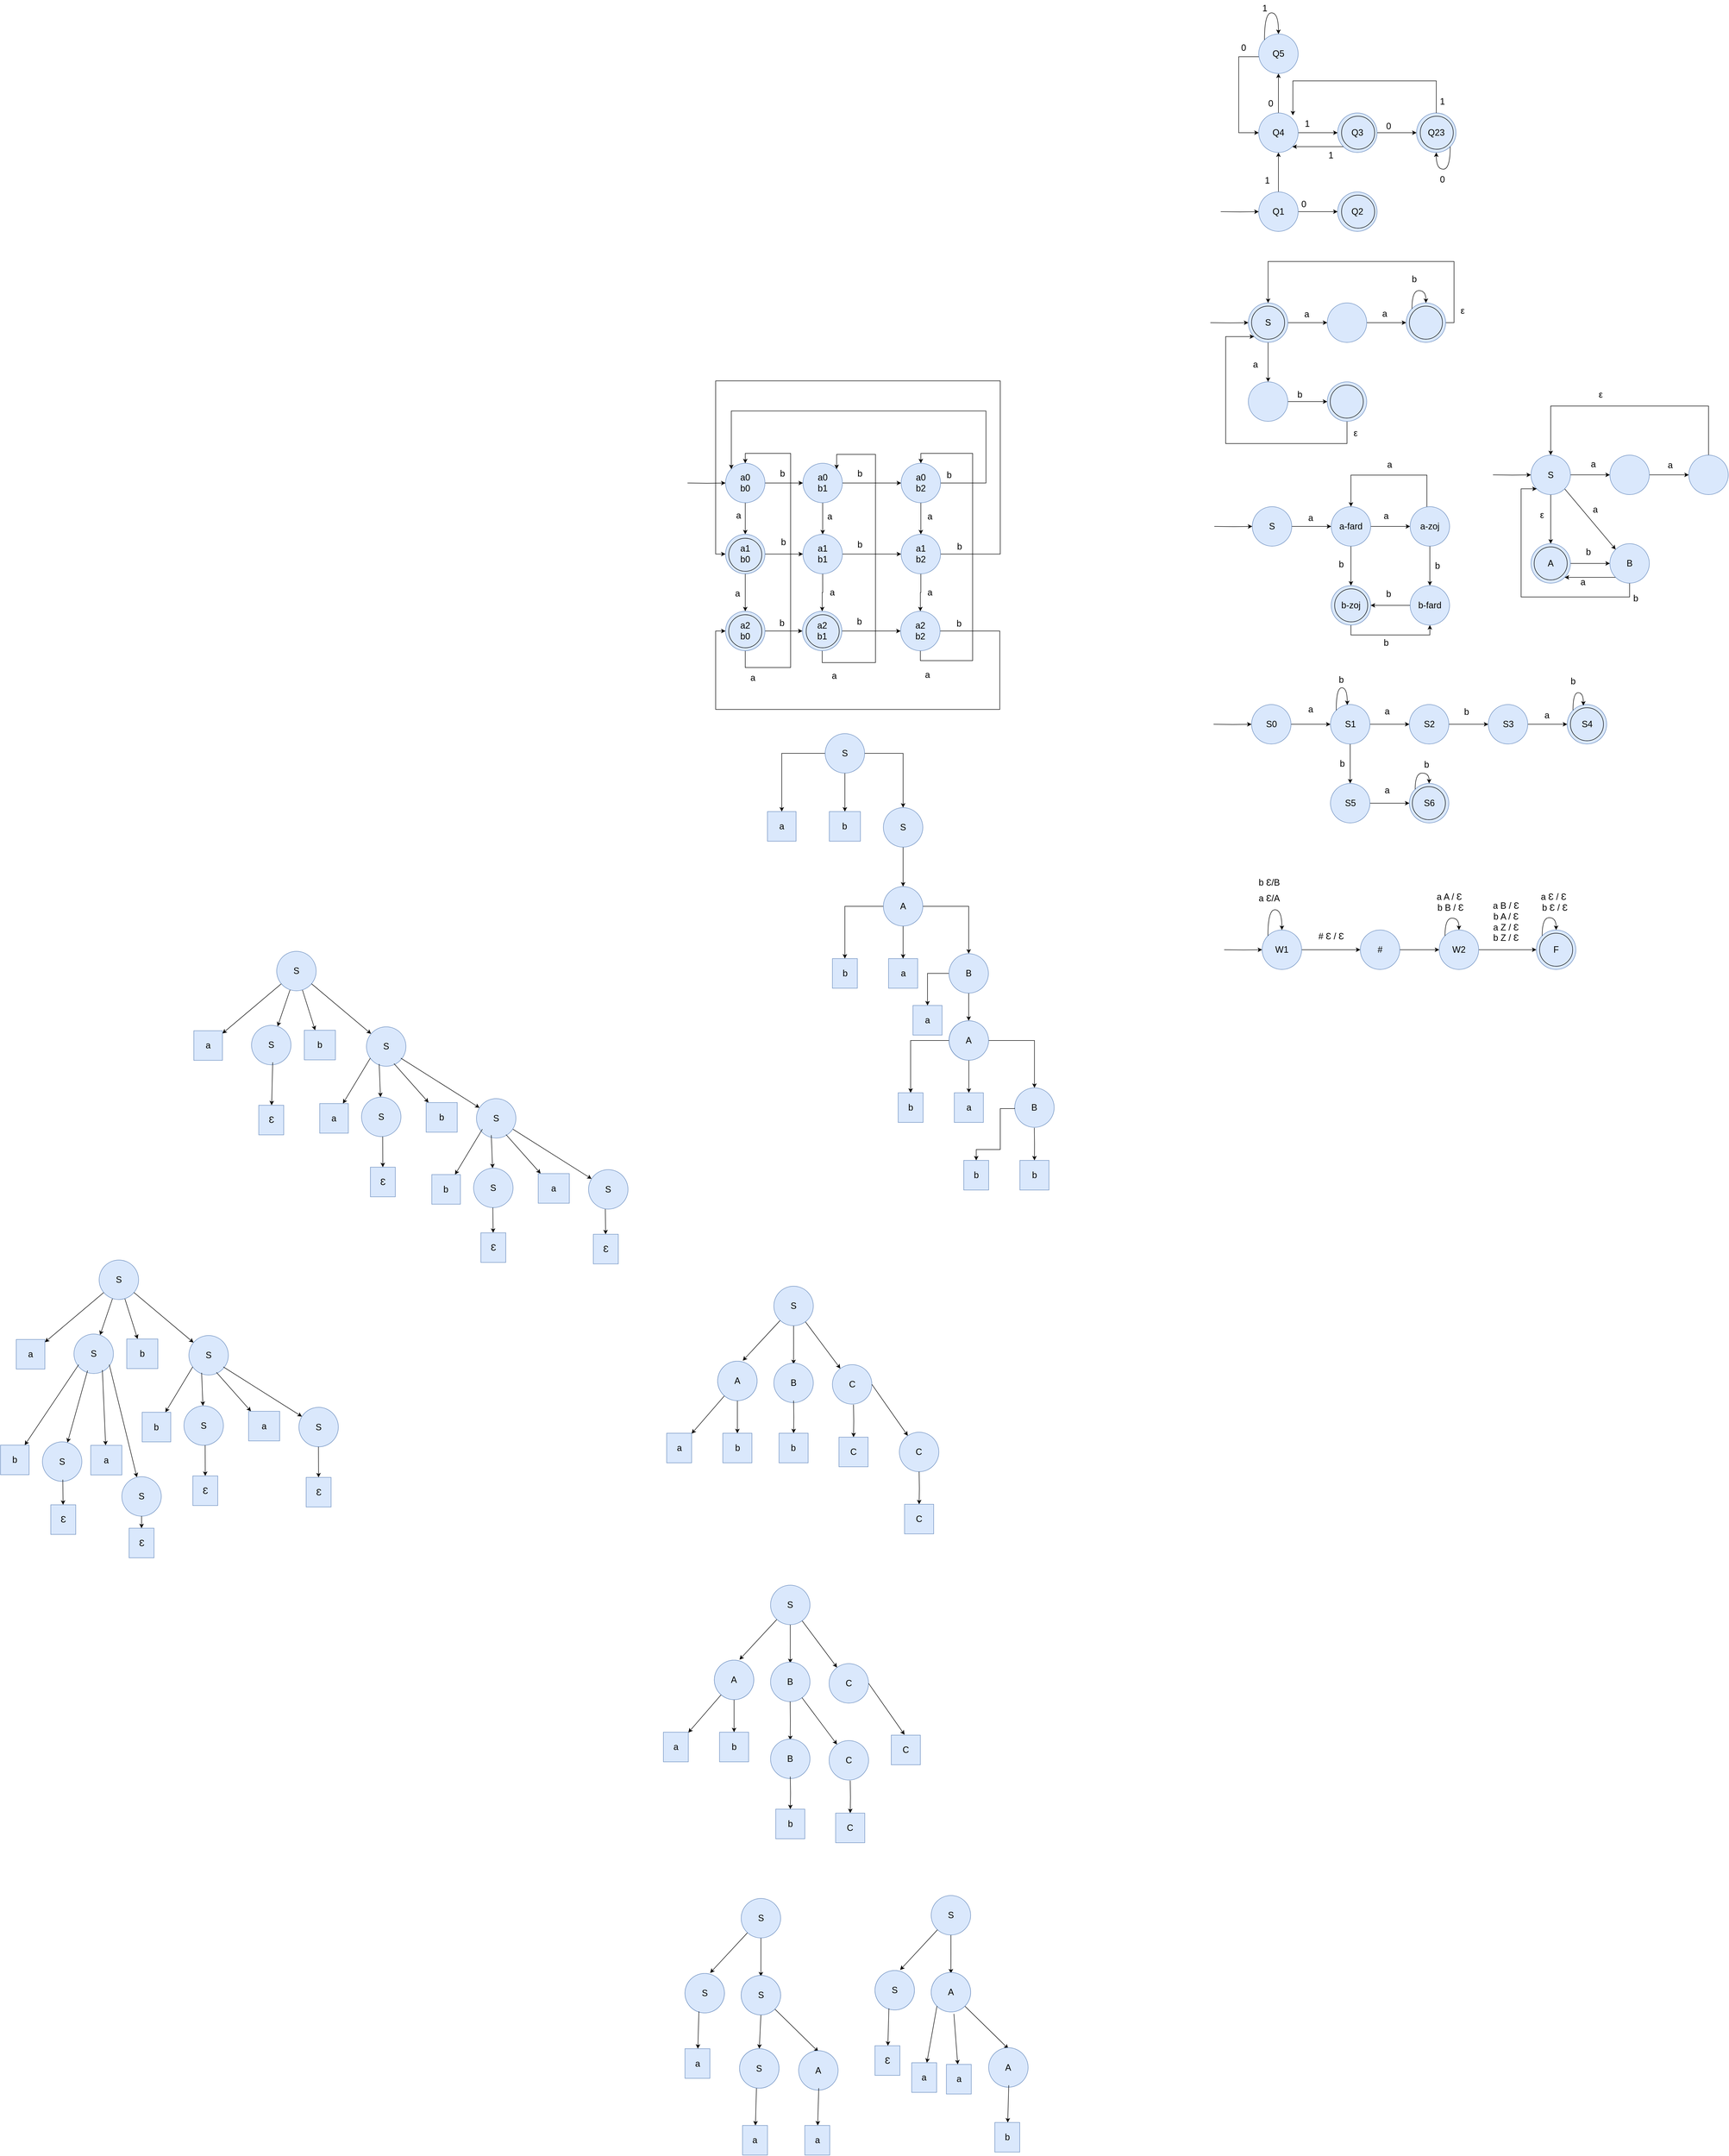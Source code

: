 <mxfile version="24.4.4" type="github">
  <diagram name="Page-1" id="eNZkA2NTbnl7GuclhR5Z">
    <mxGraphModel dx="1766" dy="2264" grid="0" gridSize="10" guides="1" tooltips="1" connect="1" arrows="1" fold="1" page="0" pageScale="1" pageWidth="850" pageHeight="1100" math="0" shadow="0">
      <root>
        <mxCell id="0" />
        <mxCell id="1" parent="0" />
        <mxCell id="p42XSGhQ1gn5jIiI9MLK-1" value="" style="edgeStyle=orthogonalEdgeStyle;rounded=0;orthogonalLoop=1;jettySize=auto;html=1;fontFamily=Helvetica;fontSize=18;fontColor=default;" parent="1" source="p42XSGhQ1gn5jIiI9MLK-3" target="p42XSGhQ1gn5jIiI9MLK-7" edge="1">
          <mxGeometry relative="1" as="geometry" />
        </mxCell>
        <mxCell id="p42XSGhQ1gn5jIiI9MLK-2" value="" style="edgeStyle=orthogonalEdgeStyle;rounded=0;orthogonalLoop=1;jettySize=auto;html=1;fontFamily=Helvetica;fontSize=18;fontColor=default;" parent="1" source="p42XSGhQ1gn5jIiI9MLK-3" target="p42XSGhQ1gn5jIiI9MLK-9" edge="1">
          <mxGeometry relative="1" as="geometry" />
        </mxCell>
        <mxCell id="p42XSGhQ1gn5jIiI9MLK-3" value="Q1" style="ellipse;whiteSpace=wrap;html=1;aspect=fixed;hachureGap=4;fillColor=#dae8fc;strokeColor=#6c8ebf;rounded=0;fontSize=18;" parent="1" vertex="1">
          <mxGeometry x="1877" y="-511" width="80" height="80" as="geometry" />
        </mxCell>
        <mxCell id="p42XSGhQ1gn5jIiI9MLK-4" style="edgeStyle=orthogonalEdgeStyle;rounded=0;orthogonalLoop=1;jettySize=auto;html=1;fontSize=18;entryX=0;entryY=0.5;entryDx=0;entryDy=0;" parent="1" target="p42XSGhQ1gn5jIiI9MLK-3" edge="1">
          <mxGeometry relative="1" as="geometry">
            <mxPoint x="1800" y="-471" as="sourcePoint" />
            <mxPoint x="1841" y="-840" as="targetPoint" />
          </mxGeometry>
        </mxCell>
        <mxCell id="p42XSGhQ1gn5jIiI9MLK-5" value="" style="edgeStyle=orthogonalEdgeStyle;rounded=0;orthogonalLoop=1;jettySize=auto;html=1;fontFamily=Helvetica;fontSize=18;fontColor=default;" parent="1" source="p42XSGhQ1gn5jIiI9MLK-7" target="p42XSGhQ1gn5jIiI9MLK-12" edge="1">
          <mxGeometry relative="1" as="geometry" />
        </mxCell>
        <mxCell id="p42XSGhQ1gn5jIiI9MLK-6" value="" style="edgeStyle=orthogonalEdgeStyle;rounded=0;orthogonalLoop=1;jettySize=auto;html=1;fontFamily=Helvetica;fontSize=18;fontColor=default;" parent="1" source="p42XSGhQ1gn5jIiI9MLK-7" target="p42XSGhQ1gn5jIiI9MLK-15" edge="1">
          <mxGeometry relative="1" as="geometry" />
        </mxCell>
        <mxCell id="p42XSGhQ1gn5jIiI9MLK-7" value="Q4" style="ellipse;whiteSpace=wrap;html=1;fontSize=18;fillColor=#dae8fc;strokeColor=#6c8ebf;hachureGap=4;rounded=0;" parent="1" vertex="1">
          <mxGeometry x="1877" y="-671" width="80" height="80" as="geometry" />
        </mxCell>
        <mxCell id="p42XSGhQ1gn5jIiI9MLK-8" value="1" style="text;html=1;align=center;verticalAlign=middle;resizable=0;points=[];autosize=1;strokeColor=none;fillColor=none;fontFamily=Helvetica;fontSize=18;fontColor=default;" parent="1" vertex="1">
          <mxGeometry x="1879.5" y="-551" width="28" height="34" as="geometry" />
        </mxCell>
        <mxCell id="p42XSGhQ1gn5jIiI9MLK-9" value="Q2" style="ellipse;whiteSpace=wrap;html=1;fontSize=18;fillColor=#dae8fc;strokeColor=#6c8ebf;hachureGap=4;rounded=0;" parent="1" vertex="1">
          <mxGeometry x="2037" y="-511" width="80" height="80" as="geometry" />
        </mxCell>
        <mxCell id="p42XSGhQ1gn5jIiI9MLK-10" value="0" style="text;html=1;align=center;verticalAlign=middle;resizable=0;points=[];autosize=1;strokeColor=none;fillColor=none;fontFamily=Helvetica;fontSize=18;fontColor=default;" parent="1" vertex="1">
          <mxGeometry x="1953.5" y="-503" width="28" height="34" as="geometry" />
        </mxCell>
        <mxCell id="p42XSGhQ1gn5jIiI9MLK-11" value="" style="edgeStyle=orthogonalEdgeStyle;rounded=0;orthogonalLoop=1;jettySize=auto;html=1;fontFamily=Helvetica;fontSize=18;fontColor=default;" parent="1" source="p42XSGhQ1gn5jIiI9MLK-12" target="p42XSGhQ1gn5jIiI9MLK-19" edge="1">
          <mxGeometry relative="1" as="geometry" />
        </mxCell>
        <mxCell id="p42XSGhQ1gn5jIiI9MLK-12" value="Q3" style="ellipse;whiteSpace=wrap;html=1;fontSize=18;fillColor=#dae8fc;strokeColor=#6c8ebf;hachureGap=4;rounded=0;" parent="1" vertex="1">
          <mxGeometry x="2037" y="-671" width="80" height="80" as="geometry" />
        </mxCell>
        <mxCell id="p42XSGhQ1gn5jIiI9MLK-13" value="1" style="text;html=1;align=center;verticalAlign=middle;resizable=0;points=[];autosize=1;strokeColor=none;fillColor=none;fontFamily=Helvetica;fontSize=18;fontColor=default;" parent="1" vertex="1">
          <mxGeometry x="1960.5" y="-666" width="28" height="34" as="geometry" />
        </mxCell>
        <mxCell id="p42XSGhQ1gn5jIiI9MLK-14" style="edgeStyle=orthogonalEdgeStyle;rounded=0;orthogonalLoop=1;jettySize=auto;html=1;entryX=0;entryY=0.5;entryDx=0;entryDy=0;fontFamily=Helvetica;fontSize=18;fontColor=default;" parent="1" source="p42XSGhQ1gn5jIiI9MLK-15" target="p42XSGhQ1gn5jIiI9MLK-7" edge="1">
          <mxGeometry relative="1" as="geometry">
            <Array as="points">
              <mxPoint x="1836.5" y="-785" />
              <mxPoint x="1836.5" y="-631" />
            </Array>
          </mxGeometry>
        </mxCell>
        <mxCell id="p42XSGhQ1gn5jIiI9MLK-15" value="Q5" style="ellipse;whiteSpace=wrap;html=1;fontSize=18;fillColor=#dae8fc;strokeColor=#6c8ebf;hachureGap=4;rounded=0;" parent="1" vertex="1">
          <mxGeometry x="1877" y="-831" width="80" height="80" as="geometry" />
        </mxCell>
        <mxCell id="p42XSGhQ1gn5jIiI9MLK-16" value="0" style="text;html=1;align=center;verticalAlign=middle;resizable=0;points=[];autosize=1;strokeColor=none;fillColor=none;fontFamily=Helvetica;fontSize=18;fontColor=default;" parent="1" vertex="1">
          <mxGeometry x="1886.5" y="-707" width="28" height="34" as="geometry" />
        </mxCell>
        <mxCell id="p42XSGhQ1gn5jIiI9MLK-17" style="edgeStyle=orthogonalEdgeStyle;rounded=0;orthogonalLoop=1;jettySize=auto;html=1;exitX=0;exitY=1;exitDx=0;exitDy=0;entryX=1;entryY=1;entryDx=0;entryDy=0;fontFamily=Helvetica;fontSize=18;fontColor=default;" parent="1" source="p42XSGhQ1gn5jIiI9MLK-12" target="p42XSGhQ1gn5jIiI9MLK-7" edge="1">
          <mxGeometry relative="1" as="geometry" />
        </mxCell>
        <mxCell id="p42XSGhQ1gn5jIiI9MLK-18" value="1" style="text;html=1;align=center;verticalAlign=middle;resizable=0;points=[];autosize=1;strokeColor=none;fillColor=none;fontFamily=Helvetica;fontSize=18;fontColor=default;" parent="1" vertex="1">
          <mxGeometry x="2009" y="-602" width="28" height="34" as="geometry" />
        </mxCell>
        <mxCell id="p42XSGhQ1gn5jIiI9MLK-19" value="Q23" style="ellipse;whiteSpace=wrap;html=1;fontSize=18;fillColor=#dae8fc;strokeColor=#6c8ebf;hachureGap=4;rounded=0;" parent="1" vertex="1">
          <mxGeometry x="2197" y="-671" width="80" height="80" as="geometry" />
        </mxCell>
        <mxCell id="p42XSGhQ1gn5jIiI9MLK-20" value="0" style="text;html=1;align=center;verticalAlign=middle;resizable=0;points=[];autosize=1;strokeColor=none;fillColor=none;fontFamily=Helvetica;fontSize=18;fontColor=default;" parent="1" vertex="1">
          <mxGeometry x="2125.5" y="-661" width="28" height="34" as="geometry" />
        </mxCell>
        <mxCell id="p42XSGhQ1gn5jIiI9MLK-21" style="edgeStyle=orthogonalEdgeStyle;rounded=0;orthogonalLoop=1;jettySize=auto;html=1;exitX=0;exitY=0;exitDx=0;exitDy=0;entryX=0.5;entryY=0;entryDx=0;entryDy=0;fontFamily=Helvetica;fontSize=18;fontColor=default;curved=1;" parent="1" source="p42XSGhQ1gn5jIiI9MLK-15" target="p42XSGhQ1gn5jIiI9MLK-15" edge="1">
          <mxGeometry relative="1" as="geometry">
            <Array as="points">
              <mxPoint x="1888.5" y="-874" />
              <mxPoint x="1917.5" y="-874" />
            </Array>
          </mxGeometry>
        </mxCell>
        <mxCell id="p42XSGhQ1gn5jIiI9MLK-22" value="1" style="text;html=1;align=center;verticalAlign=middle;resizable=0;points=[];autosize=1;strokeColor=none;fillColor=none;fontFamily=Helvetica;fontSize=18;fontColor=default;" parent="1" vertex="1">
          <mxGeometry x="1874.5" y="-900" width="28" height="34" as="geometry" />
        </mxCell>
        <mxCell id="p42XSGhQ1gn5jIiI9MLK-23" value="0" style="text;html=1;align=center;verticalAlign=middle;resizable=0;points=[];autosize=1;strokeColor=none;fillColor=none;fontFamily=Helvetica;fontSize=18;fontColor=default;" parent="1" vertex="1">
          <mxGeometry x="1831.5" y="-820" width="28" height="34" as="geometry" />
        </mxCell>
        <mxCell id="p42XSGhQ1gn5jIiI9MLK-24" style="edgeStyle=orthogonalEdgeStyle;rounded=0;orthogonalLoop=1;jettySize=auto;html=1;entryX=0.866;entryY=0.06;entryDx=0;entryDy=0;entryPerimeter=0;fontFamily=Helvetica;fontSize=18;fontColor=default;" parent="1" source="p42XSGhQ1gn5jIiI9MLK-19" target="p42XSGhQ1gn5jIiI9MLK-7" edge="1">
          <mxGeometry relative="1" as="geometry">
            <Array as="points">
              <mxPoint x="2237.5" y="-736" />
              <mxPoint x="1946.5" y="-736" />
            </Array>
          </mxGeometry>
        </mxCell>
        <mxCell id="p42XSGhQ1gn5jIiI9MLK-25" value="1" style="text;html=1;align=center;verticalAlign=middle;resizable=0;points=[];autosize=1;strokeColor=none;fillColor=none;fontFamily=Helvetica;fontSize=18;fontColor=default;" parent="1" vertex="1">
          <mxGeometry x="2234.5" y="-711" width="28" height="34" as="geometry" />
        </mxCell>
        <mxCell id="p42XSGhQ1gn5jIiI9MLK-26" style="edgeStyle=orthogonalEdgeStyle;rounded=0;orthogonalLoop=1;jettySize=auto;html=1;exitX=1;exitY=1;exitDx=0;exitDy=0;entryX=0.5;entryY=1;entryDx=0;entryDy=0;fontFamily=Helvetica;fontSize=18;fontColor=default;curved=1;" parent="1" source="p42XSGhQ1gn5jIiI9MLK-19" target="p42XSGhQ1gn5jIiI9MLK-19" edge="1">
          <mxGeometry relative="1" as="geometry">
            <Array as="points">
              <mxPoint x="2265.5" y="-557" />
              <mxPoint x="2237.5" y="-557" />
            </Array>
          </mxGeometry>
        </mxCell>
        <mxCell id="p42XSGhQ1gn5jIiI9MLK-27" value="0" style="text;html=1;align=center;verticalAlign=middle;resizable=0;points=[];autosize=1;strokeColor=none;fillColor=none;fontFamily=Helvetica;fontSize=18;fontColor=default;" parent="1" vertex="1">
          <mxGeometry x="2234.5" y="-553" width="28" height="34" as="geometry" />
        </mxCell>
        <mxCell id="p42XSGhQ1gn5jIiI9MLK-28" value="" style="ellipse;whiteSpace=wrap;html=1;aspect=fixed;align=center;verticalAlign=middle;fontFamily=Helvetica;fontSize=18;fontColor=default;fillColor=none;gradientColor=none;strokeColor=#000000;" parent="1" vertex="1">
          <mxGeometry x="2045" y="-504.5" width="67" height="67" as="geometry" />
        </mxCell>
        <mxCell id="p42XSGhQ1gn5jIiI9MLK-29" value="" style="ellipse;whiteSpace=wrap;html=1;aspect=fixed;align=center;verticalAlign=middle;fontFamily=Helvetica;fontSize=18;fontColor=default;fillColor=none;gradientColor=none;strokeColor=#000000;" parent="1" vertex="1">
          <mxGeometry x="2045" y="-664.5" width="67" height="67" as="geometry" />
        </mxCell>
        <mxCell id="p42XSGhQ1gn5jIiI9MLK-30" value="" style="ellipse;whiteSpace=wrap;html=1;aspect=fixed;align=center;verticalAlign=middle;fontFamily=Helvetica;fontSize=18;fontColor=default;fillColor=none;gradientColor=none;strokeColor=#000000;" parent="1" vertex="1">
          <mxGeometry x="2204.5" y="-664.5" width="67" height="67" as="geometry" />
        </mxCell>
        <mxCell id="p42XSGhQ1gn5jIiI9MLK-36" value="" style="edgeStyle=orthogonalEdgeStyle;rounded=0;orthogonalLoop=1;jettySize=auto;html=1;" parent="1" source="p42XSGhQ1gn5jIiI9MLK-31" target="p42XSGhQ1gn5jIiI9MLK-35" edge="1">
          <mxGeometry relative="1" as="geometry" />
        </mxCell>
        <mxCell id="p42XSGhQ1gn5jIiI9MLK-45" value="" style="edgeStyle=orthogonalEdgeStyle;rounded=0;orthogonalLoop=1;jettySize=auto;html=1;fontFamily=Helvetica;fontSize=18;fontColor=default;autosize=1;resizable=0;" parent="1" source="p42XSGhQ1gn5jIiI9MLK-31" target="p42XSGhQ1gn5jIiI9MLK-44" edge="1">
          <mxGeometry relative="1" as="geometry" />
        </mxCell>
        <mxCell id="p42XSGhQ1gn5jIiI9MLK-31" value="S" style="ellipse;whiteSpace=wrap;html=1;aspect=fixed;hachureGap=4;fillColor=#dae8fc;strokeColor=#6c8ebf;rounded=0;fontSize=18;" parent="1" vertex="1">
          <mxGeometry x="1856" y="-286" width="80" height="80" as="geometry" />
        </mxCell>
        <mxCell id="p42XSGhQ1gn5jIiI9MLK-32" style="edgeStyle=orthogonalEdgeStyle;rounded=0;orthogonalLoop=1;jettySize=auto;html=1;fontSize=18;entryX=0;entryY=0.5;entryDx=0;entryDy=0;" parent="1" target="p42XSGhQ1gn5jIiI9MLK-31" edge="1">
          <mxGeometry relative="1" as="geometry">
            <mxPoint x="1779" y="-246" as="sourcePoint" />
            <mxPoint x="1820" y="-615" as="targetPoint" />
          </mxGeometry>
        </mxCell>
        <mxCell id="p42XSGhQ1gn5jIiI9MLK-38" value="" style="edgeStyle=orthogonalEdgeStyle;rounded=0;orthogonalLoop=1;jettySize=auto;html=1;" parent="1" source="p42XSGhQ1gn5jIiI9MLK-35" target="p42XSGhQ1gn5jIiI9MLK-37" edge="1">
          <mxGeometry relative="1" as="geometry" />
        </mxCell>
        <mxCell id="p42XSGhQ1gn5jIiI9MLK-35" value="" style="ellipse;whiteSpace=wrap;html=1;aspect=fixed;hachureGap=4;fillColor=#dae8fc;strokeColor=#6c8ebf;rounded=0;fontSize=18;" parent="1" vertex="1">
          <mxGeometry x="2016" y="-286" width="80" height="80" as="geometry" />
        </mxCell>
        <mxCell id="p42XSGhQ1gn5jIiI9MLK-48" style="edgeStyle=orthogonalEdgeStyle;rounded=0;orthogonalLoop=1;jettySize=auto;html=1;entryX=0.5;entryY=0;entryDx=0;entryDy=0;fontFamily=Helvetica;fontSize=18;fontColor=default;autosize=1;resizable=0;" parent="1" source="p42XSGhQ1gn5jIiI9MLK-37" target="p42XSGhQ1gn5jIiI9MLK-31" edge="1">
          <mxGeometry relative="1" as="geometry">
            <Array as="points">
              <mxPoint x="2273" y="-246" />
              <mxPoint x="2273" y="-370" />
              <mxPoint x="1896" y="-370" />
            </Array>
          </mxGeometry>
        </mxCell>
        <mxCell id="p42XSGhQ1gn5jIiI9MLK-37" value="" style="ellipse;whiteSpace=wrap;html=1;aspect=fixed;hachureGap=4;fillColor=#dae8fc;strokeColor=#6c8ebf;rounded=0;fontSize=18;" parent="1" vertex="1">
          <mxGeometry x="2176" y="-286" width="80" height="80" as="geometry" />
        </mxCell>
        <mxCell id="p42XSGhQ1gn5jIiI9MLK-40" value="a" style="text;html=1;align=center;verticalAlign=middle;resizable=0;points=[];autosize=1;strokeColor=none;fillColor=none;fontFamily=Helvetica;fontSize=18;fontColor=default;" parent="1" vertex="1">
          <mxGeometry x="1960" y="-280" width="28" height="34" as="geometry" />
        </mxCell>
        <mxCell id="p42XSGhQ1gn5jIiI9MLK-41" value="a" style="text;html=1;align=center;verticalAlign=middle;resizable=0;points=[];autosize=1;strokeColor=none;fillColor=none;fontFamily=Helvetica;fontSize=18;fontColor=default;" parent="1" vertex="1">
          <mxGeometry x="2118" y="-281" width="28" height="34" as="geometry" />
        </mxCell>
        <mxCell id="p42XSGhQ1gn5jIiI9MLK-42" style="edgeStyle=orthogonalEdgeStyle;rounded=0;orthogonalLoop=1;jettySize=auto;html=1;exitX=0;exitY=0;exitDx=0;exitDy=0;entryX=0.5;entryY=0;entryDx=0;entryDy=0;fontFamily=Helvetica;fontSize=18;fontColor=default;autosize=1;resizable=0;curved=1;" parent="1" source="p42XSGhQ1gn5jIiI9MLK-37" target="p42XSGhQ1gn5jIiI9MLK-37" edge="1">
          <mxGeometry relative="1" as="geometry">
            <Array as="points">
              <mxPoint x="2188" y="-311" />
              <mxPoint x="2216" y="-311" />
            </Array>
          </mxGeometry>
        </mxCell>
        <mxCell id="p42XSGhQ1gn5jIiI9MLK-43" value="b" style="text;html=1;align=center;verticalAlign=middle;resizable=0;points=[];autosize=1;strokeColor=none;fillColor=none;fontFamily=Helvetica;fontSize=18;fontColor=default;" parent="1" vertex="1">
          <mxGeometry x="2178" y="-351" width="28" height="34" as="geometry" />
        </mxCell>
        <mxCell id="p42XSGhQ1gn5jIiI9MLK-52" value="" style="edgeStyle=orthogonalEdgeStyle;rounded=0;orthogonalLoop=1;jettySize=auto;html=1;fontFamily=Helvetica;fontSize=18;fontColor=default;autosize=1;resizable=0;" parent="1" source="p42XSGhQ1gn5jIiI9MLK-44" target="p42XSGhQ1gn5jIiI9MLK-51" edge="1">
          <mxGeometry relative="1" as="geometry" />
        </mxCell>
        <mxCell id="p42XSGhQ1gn5jIiI9MLK-44" value="" style="ellipse;whiteSpace=wrap;html=1;aspect=fixed;hachureGap=4;fillColor=#dae8fc;strokeColor=#6c8ebf;rounded=0;fontSize=18;" parent="1" vertex="1">
          <mxGeometry x="1856" y="-126" width="80" height="80" as="geometry" />
        </mxCell>
        <mxCell id="p42XSGhQ1gn5jIiI9MLK-49" value="ε" style="text;html=1;align=center;verticalAlign=middle;resizable=0;points=[];autosize=1;strokeColor=none;fillColor=none;fontFamily=Helvetica;fontSize=18;fontColor=default;" parent="1" vertex="1">
          <mxGeometry x="2277" y="-287" width="26" height="34" as="geometry" />
        </mxCell>
        <mxCell id="p42XSGhQ1gn5jIiI9MLK-50" value="a" style="text;html=1;align=center;verticalAlign=middle;resizable=0;points=[];autosize=1;strokeColor=none;fillColor=none;fontFamily=Helvetica;fontSize=18;fontColor=default;" parent="1" vertex="1">
          <mxGeometry x="1856" y="-178" width="28" height="34" as="geometry" />
        </mxCell>
        <mxCell id="p42XSGhQ1gn5jIiI9MLK-55" style="edgeStyle=orthogonalEdgeStyle;rounded=0;orthogonalLoop=1;jettySize=auto;html=1;entryX=0;entryY=1;entryDx=0;entryDy=0;fontFamily=Helvetica;fontSize=18;fontColor=default;autosize=1;resizable=0;" parent="1" source="p42XSGhQ1gn5jIiI9MLK-51" target="p42XSGhQ1gn5jIiI9MLK-31" edge="1">
          <mxGeometry relative="1" as="geometry">
            <Array as="points">
              <mxPoint x="2056" y="-1" />
              <mxPoint x="1810" y="-1" />
              <mxPoint x="1810" y="-218" />
            </Array>
          </mxGeometry>
        </mxCell>
        <mxCell id="p42XSGhQ1gn5jIiI9MLK-51" value="" style="ellipse;whiteSpace=wrap;html=1;aspect=fixed;hachureGap=4;fillColor=#dae8fc;strokeColor=#6c8ebf;rounded=0;fontSize=18;" parent="1" vertex="1">
          <mxGeometry x="2016" y="-126" width="80" height="80" as="geometry" />
        </mxCell>
        <mxCell id="p42XSGhQ1gn5jIiI9MLK-53" value="b" style="text;html=1;align=center;verticalAlign=middle;resizable=0;points=[];autosize=1;strokeColor=none;fillColor=none;fontFamily=Helvetica;fontSize=18;fontColor=default;" parent="1" vertex="1">
          <mxGeometry x="1946" y="-117" width="28" height="34" as="geometry" />
        </mxCell>
        <mxCell id="p42XSGhQ1gn5jIiI9MLK-56" value="ε" style="text;html=1;align=center;verticalAlign=middle;resizable=0;points=[];autosize=1;strokeColor=none;fillColor=none;fontFamily=Helvetica;fontSize=18;fontColor=default;" parent="1" vertex="1">
          <mxGeometry x="2060" y="-39" width="26" height="34" as="geometry" />
        </mxCell>
        <mxCell id="p42XSGhQ1gn5jIiI9MLK-57" value="" style="ellipse;whiteSpace=wrap;html=1;aspect=fixed;align=center;verticalAlign=middle;fontFamily=Helvetica;fontSize=18;fontColor=default;fillColor=none;gradientColor=none;strokeColor=#000000;" parent="1" vertex="1">
          <mxGeometry x="1862.5" y="-279.5" width="67" height="67" as="geometry" />
        </mxCell>
        <mxCell id="p42XSGhQ1gn5jIiI9MLK-58" value="" style="ellipse;whiteSpace=wrap;html=1;aspect=fixed;align=center;verticalAlign=middle;fontFamily=Helvetica;fontSize=18;fontColor=default;fillColor=none;gradientColor=none;strokeColor=#000000;" parent="1" vertex="1">
          <mxGeometry x="2182.5" y="-279.5" width="67" height="67" as="geometry" />
        </mxCell>
        <mxCell id="p42XSGhQ1gn5jIiI9MLK-59" value="" style="ellipse;whiteSpace=wrap;html=1;aspect=fixed;align=center;verticalAlign=middle;fontFamily=Helvetica;fontSize=18;fontColor=default;fillColor=none;gradientColor=none;strokeColor=#000000;" parent="1" vertex="1">
          <mxGeometry x="2022" y="-119.5" width="67" height="67" as="geometry" />
        </mxCell>
        <mxCell id="3wRG5uY9hwC1dV_-qFoT-1" value="" style="edgeStyle=orthogonalEdgeStyle;rounded=0;orthogonalLoop=1;jettySize=auto;html=1;" parent="1" source="3wRG5uY9hwC1dV_-qFoT-3" target="3wRG5uY9hwC1dV_-qFoT-6" edge="1">
          <mxGeometry relative="1" as="geometry" />
        </mxCell>
        <mxCell id="3wRG5uY9hwC1dV_-qFoT-3" value="S" style="ellipse;whiteSpace=wrap;html=1;aspect=fixed;hachureGap=4;fillColor=#dae8fc;strokeColor=#6c8ebf;rounded=0;fontSize=18;" parent="1" vertex="1">
          <mxGeometry x="1864" y="127" width="80" height="80" as="geometry" />
        </mxCell>
        <mxCell id="3wRG5uY9hwC1dV_-qFoT-4" style="edgeStyle=orthogonalEdgeStyle;rounded=0;orthogonalLoop=1;jettySize=auto;html=1;fontSize=18;entryX=0;entryY=0.5;entryDx=0;entryDy=0;" parent="1" target="3wRG5uY9hwC1dV_-qFoT-3" edge="1">
          <mxGeometry relative="1" as="geometry">
            <mxPoint x="1787" y="167" as="sourcePoint" />
            <mxPoint x="1828" y="-202" as="targetPoint" />
          </mxGeometry>
        </mxCell>
        <mxCell id="3wRG5uY9hwC1dV_-qFoT-24" value="" style="edgeStyle=orthogonalEdgeStyle;rounded=0;orthogonalLoop=1;jettySize=auto;html=1;" parent="1" source="3wRG5uY9hwC1dV_-qFoT-6" target="3wRG5uY9hwC1dV_-qFoT-23" edge="1">
          <mxGeometry relative="1" as="geometry" />
        </mxCell>
        <mxCell id="3wRG5uY9hwC1dV_-qFoT-30" value="" style="edgeStyle=orthogonalEdgeStyle;rounded=0;orthogonalLoop=1;jettySize=auto;html=1;fontFamily=Helvetica;fontSize=18;fontColor=default;autosize=1;resizable=0;" parent="1" source="3wRG5uY9hwC1dV_-qFoT-6" target="3wRG5uY9hwC1dV_-qFoT-29" edge="1">
          <mxGeometry relative="1" as="geometry" />
        </mxCell>
        <mxCell id="3wRG5uY9hwC1dV_-qFoT-6" value="a-fard" style="ellipse;whiteSpace=wrap;html=1;aspect=fixed;hachureGap=4;fillColor=#dae8fc;strokeColor=#6c8ebf;rounded=0;fontSize=18;" parent="1" vertex="1">
          <mxGeometry x="2024" y="127" width="80" height="80" as="geometry" />
        </mxCell>
        <mxCell id="3wRG5uY9hwC1dV_-qFoT-9" value="a" style="text;html=1;align=center;verticalAlign=middle;resizable=0;points=[];autosize=1;strokeColor=none;fillColor=none;fontFamily=Helvetica;fontSize=18;fontColor=default;" parent="1" vertex="1">
          <mxGeometry x="1968" y="133" width="28" height="34" as="geometry" />
        </mxCell>
        <mxCell id="3wRG5uY9hwC1dV_-qFoT-27" style="edgeStyle=orthogonalEdgeStyle;rounded=0;orthogonalLoop=1;jettySize=auto;html=1;entryX=0.5;entryY=0;entryDx=0;entryDy=0;fontFamily=Helvetica;fontSize=18;fontColor=default;autosize=1;resizable=0;" parent="1" source="3wRG5uY9hwC1dV_-qFoT-23" target="3wRG5uY9hwC1dV_-qFoT-6" edge="1">
          <mxGeometry relative="1" as="geometry">
            <Array as="points">
              <mxPoint x="2218" y="63" />
              <mxPoint x="2064" y="63" />
            </Array>
          </mxGeometry>
        </mxCell>
        <mxCell id="3wRG5uY9hwC1dV_-qFoT-33" value="" style="edgeStyle=orthogonalEdgeStyle;rounded=0;orthogonalLoop=1;jettySize=auto;html=1;fontFamily=Helvetica;fontSize=18;fontColor=default;autosize=1;resizable=0;" parent="1" source="3wRG5uY9hwC1dV_-qFoT-23" target="3wRG5uY9hwC1dV_-qFoT-32" edge="1">
          <mxGeometry relative="1" as="geometry" />
        </mxCell>
        <mxCell id="3wRG5uY9hwC1dV_-qFoT-23" value="a-zoj" style="ellipse;whiteSpace=wrap;html=1;aspect=fixed;hachureGap=4;fillColor=#dae8fc;strokeColor=#6c8ebf;rounded=0;fontSize=18;" parent="1" vertex="1">
          <mxGeometry x="2184" y="127" width="80" height="80" as="geometry" />
        </mxCell>
        <mxCell id="3wRG5uY9hwC1dV_-qFoT-26" value="a" style="text;html=1;align=center;verticalAlign=middle;resizable=0;points=[];autosize=1;strokeColor=none;fillColor=none;fontFamily=Helvetica;fontSize=18;fontColor=default;" parent="1" vertex="1">
          <mxGeometry x="2121" y="129" width="28" height="34" as="geometry" />
        </mxCell>
        <mxCell id="3wRG5uY9hwC1dV_-qFoT-28" value="a" style="text;html=1;align=center;verticalAlign=middle;resizable=0;points=[];autosize=1;strokeColor=none;fillColor=none;fontFamily=Helvetica;fontSize=18;fontColor=default;" parent="1" vertex="1">
          <mxGeometry x="2128" y="25" width="28" height="34" as="geometry" />
        </mxCell>
        <mxCell id="3wRG5uY9hwC1dV_-qFoT-37" style="edgeStyle=orthogonalEdgeStyle;rounded=0;orthogonalLoop=1;jettySize=auto;html=1;entryX=0.5;entryY=1;entryDx=0;entryDy=0;fontFamily=Helvetica;fontSize=18;fontColor=default;autosize=1;resizable=0;" parent="1" source="3wRG5uY9hwC1dV_-qFoT-29" target="3wRG5uY9hwC1dV_-qFoT-32" edge="1">
          <mxGeometry relative="1" as="geometry">
            <Array as="points">
              <mxPoint x="2064" y="387" />
              <mxPoint x="2224" y="387" />
            </Array>
          </mxGeometry>
        </mxCell>
        <mxCell id="3wRG5uY9hwC1dV_-qFoT-29" value="b-zoj" style="ellipse;whiteSpace=wrap;html=1;aspect=fixed;hachureGap=4;fillColor=#dae8fc;strokeColor=#6c8ebf;rounded=0;fontSize=18;" parent="1" vertex="1">
          <mxGeometry x="2024" y="287" width="80" height="80" as="geometry" />
        </mxCell>
        <mxCell id="3wRG5uY9hwC1dV_-qFoT-31" value="b" style="text;html=1;align=center;verticalAlign=middle;resizable=0;points=[];autosize=1;strokeColor=none;fillColor=none;fontFamily=Helvetica;fontSize=18;fontColor=default;" parent="1" vertex="1">
          <mxGeometry x="2030" y="227" width="28" height="34" as="geometry" />
        </mxCell>
        <mxCell id="3wRG5uY9hwC1dV_-qFoT-35" style="edgeStyle=orthogonalEdgeStyle;rounded=0;orthogonalLoop=1;jettySize=auto;html=1;entryX=1;entryY=0.5;entryDx=0;entryDy=0;fontFamily=Helvetica;fontSize=18;fontColor=default;autosize=1;resizable=0;" parent="1" source="3wRG5uY9hwC1dV_-qFoT-32" target="3wRG5uY9hwC1dV_-qFoT-29" edge="1">
          <mxGeometry relative="1" as="geometry" />
        </mxCell>
        <mxCell id="3wRG5uY9hwC1dV_-qFoT-32" value="b-fard" style="ellipse;whiteSpace=wrap;html=1;aspect=fixed;hachureGap=4;fillColor=#dae8fc;strokeColor=#6c8ebf;rounded=0;fontSize=18;" parent="1" vertex="1">
          <mxGeometry x="2184" y="287" width="80" height="80" as="geometry" />
        </mxCell>
        <mxCell id="3wRG5uY9hwC1dV_-qFoT-34" value="b" style="text;html=1;align=center;verticalAlign=middle;resizable=0;points=[];autosize=1;strokeColor=none;fillColor=none;fontFamily=Helvetica;fontSize=18;fontColor=default;" parent="1" vertex="1">
          <mxGeometry x="2225" y="230" width="28" height="34" as="geometry" />
        </mxCell>
        <mxCell id="3wRG5uY9hwC1dV_-qFoT-36" value="b" style="text;html=1;align=center;verticalAlign=middle;resizable=0;points=[];autosize=1;strokeColor=none;fillColor=none;fontFamily=Helvetica;fontSize=18;fontColor=default;" parent="1" vertex="1">
          <mxGeometry x="2126" y="287" width="28" height="34" as="geometry" />
        </mxCell>
        <mxCell id="3wRG5uY9hwC1dV_-qFoT-38" value="b" style="text;html=1;align=center;verticalAlign=middle;resizable=0;points=[];autosize=1;strokeColor=none;fillColor=none;fontFamily=Helvetica;fontSize=18;fontColor=default;" parent="1" vertex="1">
          <mxGeometry x="2121" y="386" width="28" height="34" as="geometry" />
        </mxCell>
        <mxCell id="3wRG5uY9hwC1dV_-qFoT-39" value="" style="ellipse;whiteSpace=wrap;html=1;aspect=fixed;align=center;verticalAlign=middle;fontFamily=Helvetica;fontSize=18;fontColor=default;fillColor=none;gradientColor=none;strokeColor=#000000;" parent="1" vertex="1">
          <mxGeometry x="2031" y="293.5" width="67" height="67" as="geometry" />
        </mxCell>
        <mxCell id="3wRG5uY9hwC1dV_-qFoT-46" value="" style="edgeStyle=orthogonalEdgeStyle;rounded=0;orthogonalLoop=1;jettySize=auto;html=1;fontFamily=Helvetica;fontSize=18;fontColor=default;autosize=1;resizable=0;" parent="1" source="3wRG5uY9hwC1dV_-qFoT-41" target="3wRG5uY9hwC1dV_-qFoT-45" edge="1">
          <mxGeometry relative="1" as="geometry" />
        </mxCell>
        <mxCell id="3wRG5uY9hwC1dV_-qFoT-41" value="S0" style="ellipse;whiteSpace=wrap;html=1;aspect=fixed;hachureGap=4;fillColor=#dae8fc;strokeColor=#6c8ebf;rounded=0;fontSize=18;" parent="1" vertex="1">
          <mxGeometry x="1862.5" y="528" width="80" height="80" as="geometry" />
        </mxCell>
        <mxCell id="3wRG5uY9hwC1dV_-qFoT-42" style="edgeStyle=orthogonalEdgeStyle;rounded=0;orthogonalLoop=1;jettySize=auto;html=1;fontSize=18;entryX=0;entryY=0.5;entryDx=0;entryDy=0;" parent="1" target="3wRG5uY9hwC1dV_-qFoT-41" edge="1">
          <mxGeometry relative="1" as="geometry">
            <mxPoint x="1785.5" y="568" as="sourcePoint" />
            <mxPoint x="1826.5" y="199" as="targetPoint" />
          </mxGeometry>
        </mxCell>
        <mxCell id="3wRG5uY9hwC1dV_-qFoT-43" value="a" style="text;html=1;align=center;verticalAlign=middle;resizable=0;points=[];autosize=1;strokeColor=none;fillColor=none;fontFamily=Helvetica;fontSize=18;fontColor=default;" parent="1" vertex="1">
          <mxGeometry x="1968" y="521" width="28" height="34" as="geometry" />
        </mxCell>
        <mxCell id="3wRG5uY9hwC1dV_-qFoT-50" value="" style="edgeStyle=orthogonalEdgeStyle;rounded=0;orthogonalLoop=1;jettySize=auto;html=1;fontFamily=Helvetica;fontSize=18;fontColor=default;autosize=1;resizable=0;" parent="1" source="3wRG5uY9hwC1dV_-qFoT-45" target="3wRG5uY9hwC1dV_-qFoT-49" edge="1">
          <mxGeometry relative="1" as="geometry" />
        </mxCell>
        <mxCell id="3wRG5uY9hwC1dV_-qFoT-61" value="" style="edgeStyle=orthogonalEdgeStyle;rounded=0;orthogonalLoop=1;jettySize=auto;html=1;fontFamily=Helvetica;fontSize=18;fontColor=default;autosize=1;resizable=0;" parent="1" source="3wRG5uY9hwC1dV_-qFoT-45" target="3wRG5uY9hwC1dV_-qFoT-60" edge="1">
          <mxGeometry relative="1" as="geometry" />
        </mxCell>
        <mxCell id="3wRG5uY9hwC1dV_-qFoT-45" value="S1" style="ellipse;whiteSpace=wrap;html=1;aspect=fixed;hachureGap=4;fillColor=#dae8fc;strokeColor=#6c8ebf;rounded=0;fontSize=18;" parent="1" vertex="1">
          <mxGeometry x="2022.5" y="528" width="80" height="80" as="geometry" />
        </mxCell>
        <mxCell id="3wRG5uY9hwC1dV_-qFoT-47" style="edgeStyle=orthogonalEdgeStyle;rounded=0;orthogonalLoop=1;jettySize=auto;html=1;exitX=0;exitY=0;exitDx=0;exitDy=0;entryX=0.425;entryY=0.013;entryDx=0;entryDy=0;entryPerimeter=0;fontFamily=Helvetica;fontSize=18;fontColor=default;autosize=1;resizable=0;curved=1;" parent="1" source="3wRG5uY9hwC1dV_-qFoT-45" target="3wRG5uY9hwC1dV_-qFoT-45" edge="1">
          <mxGeometry relative="1" as="geometry">
            <Array as="points">
              <mxPoint x="2034" y="494" />
              <mxPoint x="2057" y="494" />
            </Array>
          </mxGeometry>
        </mxCell>
        <mxCell id="3wRG5uY9hwC1dV_-qFoT-48" value="b" style="text;html=1;align=center;verticalAlign=middle;resizable=0;points=[];autosize=1;strokeColor=none;fillColor=none;fontFamily=Helvetica;fontSize=18;fontColor=default;" parent="1" vertex="1">
          <mxGeometry x="2030" y="461" width="28" height="34" as="geometry" />
        </mxCell>
        <mxCell id="3wRG5uY9hwC1dV_-qFoT-53" value="" style="edgeStyle=orthogonalEdgeStyle;rounded=0;orthogonalLoop=1;jettySize=auto;html=1;fontFamily=Helvetica;fontSize=18;fontColor=default;autosize=1;resizable=0;" parent="1" source="3wRG5uY9hwC1dV_-qFoT-49" target="3wRG5uY9hwC1dV_-qFoT-52" edge="1">
          <mxGeometry relative="1" as="geometry" />
        </mxCell>
        <mxCell id="3wRG5uY9hwC1dV_-qFoT-49" value="S2" style="ellipse;whiteSpace=wrap;html=1;aspect=fixed;hachureGap=4;fillColor=#dae8fc;strokeColor=#6c8ebf;rounded=0;fontSize=18;" parent="1" vertex="1">
          <mxGeometry x="2182.5" y="528" width="80" height="80" as="geometry" />
        </mxCell>
        <mxCell id="3wRG5uY9hwC1dV_-qFoT-51" value="a" style="text;html=1;align=center;verticalAlign=middle;resizable=0;points=[];autosize=1;strokeColor=none;fillColor=none;fontFamily=Helvetica;fontSize=18;fontColor=default;" parent="1" vertex="1">
          <mxGeometry x="2123" y="525" width="28" height="34" as="geometry" />
        </mxCell>
        <mxCell id="3wRG5uY9hwC1dV_-qFoT-56" value="" style="edgeStyle=orthogonalEdgeStyle;rounded=0;orthogonalLoop=1;jettySize=auto;html=1;fontFamily=Helvetica;fontSize=18;fontColor=default;autosize=1;resizable=0;" parent="1" source="3wRG5uY9hwC1dV_-qFoT-52" target="3wRG5uY9hwC1dV_-qFoT-55" edge="1">
          <mxGeometry relative="1" as="geometry" />
        </mxCell>
        <mxCell id="3wRG5uY9hwC1dV_-qFoT-52" value="S3" style="ellipse;whiteSpace=wrap;html=1;aspect=fixed;hachureGap=4;fillColor=#dae8fc;strokeColor=#6c8ebf;rounded=0;fontSize=18;" parent="1" vertex="1">
          <mxGeometry x="2342.5" y="528" width="80" height="80" as="geometry" />
        </mxCell>
        <mxCell id="3wRG5uY9hwC1dV_-qFoT-54" value="b" style="text;html=1;align=center;verticalAlign=middle;resizable=0;points=[];autosize=1;strokeColor=none;fillColor=none;fontFamily=Helvetica;fontSize=18;fontColor=default;" parent="1" vertex="1">
          <mxGeometry x="2284" y="526" width="28" height="34" as="geometry" />
        </mxCell>
        <mxCell id="3wRG5uY9hwC1dV_-qFoT-55" value="S4" style="ellipse;whiteSpace=wrap;html=1;aspect=fixed;hachureGap=4;fillColor=#dae8fc;strokeColor=#6c8ebf;rounded=0;fontSize=18;" parent="1" vertex="1">
          <mxGeometry x="2502.5" y="528" width="80" height="80" as="geometry" />
        </mxCell>
        <mxCell id="3wRG5uY9hwC1dV_-qFoT-57" value="a" style="text;html=1;align=center;verticalAlign=middle;resizable=0;points=[];autosize=1;strokeColor=none;fillColor=none;fontFamily=Helvetica;fontSize=18;fontColor=default;" parent="1" vertex="1">
          <mxGeometry x="2447" y="533" width="28" height="34" as="geometry" />
        </mxCell>
        <mxCell id="3wRG5uY9hwC1dV_-qFoT-58" style="edgeStyle=orthogonalEdgeStyle;rounded=0;orthogonalLoop=1;jettySize=auto;html=1;exitX=0;exitY=0;exitDx=0;exitDy=0;entryX=0.409;entryY=0.028;entryDx=0;entryDy=0;entryPerimeter=0;fontFamily=Helvetica;fontSize=18;fontColor=default;autosize=1;resizable=0;curved=1;" parent="1" source="3wRG5uY9hwC1dV_-qFoT-55" target="3wRG5uY9hwC1dV_-qFoT-55" edge="1">
          <mxGeometry relative="1" as="geometry">
            <Array as="points">
              <mxPoint x="2514" y="504" />
              <mxPoint x="2535" y="504" />
            </Array>
          </mxGeometry>
        </mxCell>
        <mxCell id="3wRG5uY9hwC1dV_-qFoT-59" value="b" style="text;html=1;align=center;verticalAlign=middle;resizable=0;points=[];autosize=1;strokeColor=none;fillColor=none;fontFamily=Helvetica;fontSize=18;fontColor=default;" parent="1" vertex="1">
          <mxGeometry x="2500" y="464" width="28" height="34" as="geometry" />
        </mxCell>
        <mxCell id="3wRG5uY9hwC1dV_-qFoT-64" value="" style="edgeStyle=orthogonalEdgeStyle;rounded=0;orthogonalLoop=1;jettySize=auto;html=1;fontFamily=Helvetica;fontSize=18;fontColor=default;autosize=1;resizable=0;" parent="1" source="3wRG5uY9hwC1dV_-qFoT-60" target="3wRG5uY9hwC1dV_-qFoT-63" edge="1">
          <mxGeometry relative="1" as="geometry" />
        </mxCell>
        <mxCell id="3wRG5uY9hwC1dV_-qFoT-60" value="S5" style="ellipse;whiteSpace=wrap;html=1;aspect=fixed;hachureGap=4;fillColor=#dae8fc;strokeColor=#6c8ebf;rounded=0;fontSize=18;" parent="1" vertex="1">
          <mxGeometry x="2022.5" y="688" width="80" height="80" as="geometry" />
        </mxCell>
        <mxCell id="3wRG5uY9hwC1dV_-qFoT-62" value="b" style="text;html=1;align=center;verticalAlign=middle;resizable=0;points=[];autosize=1;strokeColor=none;fillColor=none;fontFamily=Helvetica;fontSize=18;fontColor=default;" parent="1" vertex="1">
          <mxGeometry x="2032" y="631" width="28" height="34" as="geometry" />
        </mxCell>
        <mxCell id="3wRG5uY9hwC1dV_-qFoT-63" value="S6" style="ellipse;whiteSpace=wrap;html=1;aspect=fixed;hachureGap=4;fillColor=#dae8fc;strokeColor=#6c8ebf;rounded=0;fontSize=18;" parent="1" vertex="1">
          <mxGeometry x="2182.5" y="688" width="80" height="80" as="geometry" />
        </mxCell>
        <mxCell id="3wRG5uY9hwC1dV_-qFoT-65" value="a" style="text;html=1;align=center;verticalAlign=middle;resizable=0;points=[];autosize=1;strokeColor=none;fillColor=none;fontFamily=Helvetica;fontSize=18;fontColor=default;" parent="1" vertex="1">
          <mxGeometry x="2123" y="685" width="28" height="34" as="geometry" />
        </mxCell>
        <mxCell id="3wRG5uY9hwC1dV_-qFoT-69" style="edgeStyle=orthogonalEdgeStyle;rounded=0;orthogonalLoop=1;jettySize=auto;html=1;exitX=0;exitY=0;exitDx=0;exitDy=0;entryX=0.5;entryY=0;entryDx=0;entryDy=0;fontFamily=Helvetica;fontSize=18;fontColor=default;autosize=1;resizable=0;curved=1;" parent="1" source="3wRG5uY9hwC1dV_-qFoT-63" target="3wRG5uY9hwC1dV_-qFoT-63" edge="1">
          <mxGeometry relative="1" as="geometry">
            <Array as="points">
              <mxPoint x="2194" y="667" />
              <mxPoint x="2223" y="667" />
            </Array>
          </mxGeometry>
        </mxCell>
        <mxCell id="3wRG5uY9hwC1dV_-qFoT-70" value="b" style="text;html=1;align=center;verticalAlign=middle;resizable=0;points=[];autosize=1;strokeColor=none;fillColor=none;fontFamily=Helvetica;fontSize=18;fontColor=default;" parent="1" vertex="1">
          <mxGeometry x="2203" y="633" width="28" height="34" as="geometry" />
        </mxCell>
        <mxCell id="3wRG5uY9hwC1dV_-qFoT-71" value="" style="ellipse;whiteSpace=wrap;html=1;aspect=fixed;align=center;verticalAlign=middle;fontFamily=Helvetica;fontSize=18;fontColor=default;fillColor=none;gradientColor=none;strokeColor=#000000;" parent="1" vertex="1">
          <mxGeometry x="2188.5" y="694.5" width="67" height="67" as="geometry" />
        </mxCell>
        <mxCell id="3wRG5uY9hwC1dV_-qFoT-72" value="" style="ellipse;whiteSpace=wrap;html=1;aspect=fixed;align=center;verticalAlign=middle;fontFamily=Helvetica;fontSize=18;fontColor=default;fillColor=none;gradientColor=none;strokeColor=#000000;" parent="1" vertex="1">
          <mxGeometry x="2509" y="534.5" width="67" height="67" as="geometry" />
        </mxCell>
        <mxCell id="3wRG5uY9hwC1dV_-qFoT-73" value="" style="edgeStyle=orthogonalEdgeStyle;rounded=0;orthogonalLoop=1;jettySize=auto;html=1;fontFamily=Helvetica;fontSize=18;fontColor=default;" parent="1" source="3wRG5uY9hwC1dV_-qFoT-75" target="3wRG5uY9hwC1dV_-qFoT-85" edge="1">
          <mxGeometry relative="1" as="geometry" />
        </mxCell>
        <mxCell id="3wRG5uY9hwC1dV_-qFoT-173" value="" style="edgeStyle=orthogonalEdgeStyle;rounded=0;orthogonalLoop=1;jettySize=auto;html=1;fontFamily=Helvetica;fontSize=18;fontColor=default;autosize=1;resizable=0;" parent="1" source="3wRG5uY9hwC1dV_-qFoT-75" target="3wRG5uY9hwC1dV_-qFoT-172" edge="1">
          <mxGeometry relative="1" as="geometry" />
        </mxCell>
        <mxCell id="3wRG5uY9hwC1dV_-qFoT-75" value="&lt;div&gt;a0&lt;/div&gt;&lt;div&gt;b0&lt;/div&gt;" style="ellipse;whiteSpace=wrap;html=1;aspect=fixed;hachureGap=4;fillColor=#dae8fc;strokeColor=#6c8ebf;rounded=0;fontSize=18;" parent="1" vertex="1">
          <mxGeometry x="796" y="39" width="80" height="80" as="geometry" />
        </mxCell>
        <mxCell id="3wRG5uY9hwC1dV_-qFoT-76" style="edgeStyle=orthogonalEdgeStyle;rounded=0;orthogonalLoop=1;jettySize=auto;html=1;fontSize=18;entryX=0;entryY=0.5;entryDx=0;entryDy=0;" parent="1" target="3wRG5uY9hwC1dV_-qFoT-75" edge="1">
          <mxGeometry relative="1" as="geometry">
            <mxPoint x="719" y="79" as="sourcePoint" />
            <mxPoint x="760" y="-290" as="targetPoint" />
          </mxGeometry>
        </mxCell>
        <mxCell id="3wRG5uY9hwC1dV_-qFoT-83" value="" style="edgeStyle=orthogonalEdgeStyle;rounded=0;orthogonalLoop=1;jettySize=auto;html=1;fontFamily=Helvetica;fontSize=18;fontColor=default;" parent="1" source="3wRG5uY9hwC1dV_-qFoT-85" target="3wRG5uY9hwC1dV_-qFoT-91" edge="1">
          <mxGeometry relative="1" as="geometry" />
        </mxCell>
        <mxCell id="3wRG5uY9hwC1dV_-qFoT-84" style="edgeStyle=orthogonalEdgeStyle;rounded=0;orthogonalLoop=1;jettySize=auto;html=1;exitX=0.5;exitY=1;exitDx=0;exitDy=0;fontFamily=Helvetica;fontSize=18;fontColor=default;" parent="1" source="3wRG5uY9hwC1dV_-qFoT-85" target="3wRG5uY9hwC1dV_-qFoT-108" edge="1">
          <mxGeometry relative="1" as="geometry" />
        </mxCell>
        <mxCell id="3wRG5uY9hwC1dV_-qFoT-85" value="a0&lt;div&gt;b1&lt;/div&gt;" style="ellipse;whiteSpace=wrap;html=1;fontSize=18;fillColor=#dae8fc;strokeColor=#6c8ebf;hachureGap=4;rounded=0;" parent="1" vertex="1">
          <mxGeometry x="952.97" y="39" width="80" height="80" as="geometry" />
        </mxCell>
        <mxCell id="3wRG5uY9hwC1dV_-qFoT-89" value="" style="edgeStyle=orthogonalEdgeStyle;rounded=0;orthogonalLoop=1;jettySize=auto;html=1;fontFamily=Helvetica;fontSize=18;fontColor=default;entryX=0;entryY=0;entryDx=0;entryDy=0;" parent="1" source="3wRG5uY9hwC1dV_-qFoT-91" target="3wRG5uY9hwC1dV_-qFoT-75" edge="1">
          <mxGeometry relative="1" as="geometry">
            <mxPoint x="1354" y="79" as="targetPoint" />
            <Array as="points">
              <mxPoint x="1324" y="79" />
              <mxPoint x="1324" y="-67" />
              <mxPoint x="808" y="-67" />
            </Array>
          </mxGeometry>
        </mxCell>
        <mxCell id="3wRG5uY9hwC1dV_-qFoT-90" style="edgeStyle=orthogonalEdgeStyle;rounded=0;orthogonalLoop=1;jettySize=auto;html=1;exitX=0.5;exitY=1;exitDx=0;exitDy=0;fontFamily=Helvetica;fontSize=18;fontColor=default;" parent="1" source="3wRG5uY9hwC1dV_-qFoT-91" target="3wRG5uY9hwC1dV_-qFoT-111" edge="1">
          <mxGeometry relative="1" as="geometry" />
        </mxCell>
        <mxCell id="3wRG5uY9hwC1dV_-qFoT-91" value="a0&lt;div&gt;b2&lt;/div&gt;" style="ellipse;whiteSpace=wrap;html=1;fontSize=18;fillColor=#dae8fc;strokeColor=#6c8ebf;hachureGap=4;rounded=0;" parent="1" vertex="1">
          <mxGeometry x="1152" y="39" width="80" height="80" as="geometry" />
        </mxCell>
        <mxCell id="3wRG5uY9hwC1dV_-qFoT-95" value="b" style="text;html=1;align=center;verticalAlign=middle;resizable=0;points=[];autosize=1;strokeColor=none;fillColor=none;fontFamily=Helvetica;fontSize=18;fontColor=default;" parent="1" vertex="1">
          <mxGeometry x="897" y="43" width="28" height="34" as="geometry" />
        </mxCell>
        <mxCell id="3wRG5uY9hwC1dV_-qFoT-96" value="b" style="text;html=1;align=center;verticalAlign=middle;resizable=0;points=[];autosize=1;strokeColor=none;fillColor=none;fontFamily=Helvetica;fontSize=18;fontColor=default;" parent="1" vertex="1">
          <mxGeometry x="1053.97" y="43" width="28" height="34" as="geometry" />
        </mxCell>
        <mxCell id="3wRG5uY9hwC1dV_-qFoT-97" value="b" style="text;html=1;align=center;verticalAlign=middle;resizable=0;points=[];autosize=1;strokeColor=none;fillColor=none;fontFamily=Helvetica;fontSize=18;fontColor=default;" parent="1" vertex="1">
          <mxGeometry x="1235" y="45.5" width="28" height="34" as="geometry" />
        </mxCell>
        <mxCell id="3wRG5uY9hwC1dV_-qFoT-106" value="" style="edgeStyle=orthogonalEdgeStyle;rounded=0;orthogonalLoop=1;jettySize=auto;html=1;fontFamily=Helvetica;fontSize=18;fontColor=default;" parent="1" source="3wRG5uY9hwC1dV_-qFoT-108" target="3wRG5uY9hwC1dV_-qFoT-111" edge="1">
          <mxGeometry relative="1" as="geometry" />
        </mxCell>
        <mxCell id="3wRG5uY9hwC1dV_-qFoT-107" style="edgeStyle=orthogonalEdgeStyle;rounded=0;orthogonalLoop=1;jettySize=auto;html=1;entryX=0.5;entryY=0;entryDx=0;entryDy=0;fontFamily=Helvetica;fontSize=18;fontColor=default;" parent="1" source="3wRG5uY9hwC1dV_-qFoT-108" target="3wRG5uY9hwC1dV_-qFoT-119" edge="1">
          <mxGeometry relative="1" as="geometry" />
        </mxCell>
        <mxCell id="3wRG5uY9hwC1dV_-qFoT-108" value="a1&lt;div&gt;b1&lt;/div&gt;" style="ellipse;whiteSpace=wrap;html=1;fontSize=18;fillColor=#dae8fc;strokeColor=#6c8ebf;hachureGap=4;rounded=0;" parent="1" vertex="1">
          <mxGeometry x="952.97" y="183" width="80" height="80" as="geometry" />
        </mxCell>
        <mxCell id="3wRG5uY9hwC1dV_-qFoT-109" value="" style="edgeStyle=orthogonalEdgeStyle;rounded=0;orthogonalLoop=1;jettySize=auto;html=1;fontFamily=Helvetica;fontSize=18;fontColor=default;entryX=0;entryY=0.5;entryDx=0;entryDy=0;" parent="1" source="3wRG5uY9hwC1dV_-qFoT-111" target="3wRG5uY9hwC1dV_-qFoT-172" edge="1">
          <mxGeometry relative="1" as="geometry">
            <mxPoint x="1354" y="223" as="targetPoint" />
            <Array as="points">
              <mxPoint x="1353" y="223" />
              <mxPoint x="1353" y="-128" />
              <mxPoint x="776" y="-128" />
              <mxPoint x="776" y="223" />
            </Array>
          </mxGeometry>
        </mxCell>
        <mxCell id="3wRG5uY9hwC1dV_-qFoT-110" style="edgeStyle=orthogonalEdgeStyle;rounded=0;orthogonalLoop=1;jettySize=auto;html=1;fontFamily=Helvetica;fontSize=18;fontColor=default;" parent="1" source="3wRG5uY9hwC1dV_-qFoT-111" target="3wRG5uY9hwC1dV_-qFoT-122" edge="1">
          <mxGeometry relative="1" as="geometry" />
        </mxCell>
        <mxCell id="3wRG5uY9hwC1dV_-qFoT-111" value="a1&lt;div&gt;b2&lt;/div&gt;" style="ellipse;whiteSpace=wrap;html=1;fontSize=18;fillColor=#dae8fc;strokeColor=#6c8ebf;hachureGap=4;rounded=0;" parent="1" vertex="1">
          <mxGeometry x="1152" y="183" width="80" height="80" as="geometry" />
        </mxCell>
        <mxCell id="3wRG5uY9hwC1dV_-qFoT-115" value="b" style="text;html=1;align=center;verticalAlign=middle;resizable=0;points=[];autosize=1;strokeColor=none;fillColor=none;fontFamily=Helvetica;fontSize=18;fontColor=default;" parent="1" vertex="1">
          <mxGeometry x="1053.97" y="187" width="28" height="34" as="geometry" />
        </mxCell>
        <mxCell id="3wRG5uY9hwC1dV_-qFoT-116" value="b" style="text;html=1;align=center;verticalAlign=middle;resizable=0;points=[];autosize=1;strokeColor=none;fillColor=none;fontFamily=Helvetica;fontSize=18;fontColor=default;" parent="1" vertex="1">
          <mxGeometry x="1256" y="191" width="28" height="34" as="geometry" />
        </mxCell>
        <mxCell id="3wRG5uY9hwC1dV_-qFoT-117" value="" style="edgeStyle=orthogonalEdgeStyle;rounded=0;orthogonalLoop=1;jettySize=auto;html=1;fontFamily=Helvetica;fontSize=18;fontColor=default;" parent="1" source="3wRG5uY9hwC1dV_-qFoT-119" target="3wRG5uY9hwC1dV_-qFoT-122" edge="1">
          <mxGeometry relative="1" as="geometry" />
        </mxCell>
        <mxCell id="3wRG5uY9hwC1dV_-qFoT-118" style="edgeStyle=orthogonalEdgeStyle;rounded=0;orthogonalLoop=1;jettySize=auto;html=1;entryX=1;entryY=0;entryDx=0;entryDy=0;fontFamily=Helvetica;fontSize=18;fontColor=default;" parent="1" source="3wRG5uY9hwC1dV_-qFoT-119" target="3wRG5uY9hwC1dV_-qFoT-85" edge="1">
          <mxGeometry relative="1" as="geometry">
            <Array as="points">
              <mxPoint x="992" y="443" />
              <mxPoint x="1100" y="443" />
              <mxPoint x="1100" y="21" />
              <mxPoint x="1021" y="21" />
            </Array>
          </mxGeometry>
        </mxCell>
        <mxCell id="3wRG5uY9hwC1dV_-qFoT-119" value="a2&lt;div&gt;b1&lt;/div&gt;" style="ellipse;whiteSpace=wrap;html=1;fontSize=18;fillColor=#dae8fc;strokeColor=#6c8ebf;hachureGap=4;rounded=0;" parent="1" vertex="1">
          <mxGeometry x="951.97" y="339" width="80" height="80" as="geometry" />
        </mxCell>
        <mxCell id="3wRG5uY9hwC1dV_-qFoT-120" value="" style="edgeStyle=orthogonalEdgeStyle;rounded=0;orthogonalLoop=1;jettySize=auto;html=1;fontFamily=Helvetica;fontSize=18;fontColor=default;entryX=0;entryY=0.5;entryDx=0;entryDy=0;" parent="1" source="3wRG5uY9hwC1dV_-qFoT-122" target="3wRG5uY9hwC1dV_-qFoT-174" edge="1">
          <mxGeometry relative="1" as="geometry">
            <mxPoint x="1353" y="379" as="targetPoint" />
            <Array as="points">
              <mxPoint x="1352" y="379" />
              <mxPoint x="1352" y="538" />
              <mxPoint x="776" y="538" />
              <mxPoint x="776" y="379" />
            </Array>
          </mxGeometry>
        </mxCell>
        <mxCell id="3wRG5uY9hwC1dV_-qFoT-121" style="edgeStyle=orthogonalEdgeStyle;rounded=0;orthogonalLoop=1;jettySize=auto;html=1;exitX=0.5;exitY=1;exitDx=0;exitDy=0;entryX=0.5;entryY=0;entryDx=0;entryDy=0;fontFamily=Helvetica;fontSize=18;fontColor=default;" parent="1" source="3wRG5uY9hwC1dV_-qFoT-122" target="3wRG5uY9hwC1dV_-qFoT-91" edge="1">
          <mxGeometry relative="1" as="geometry">
            <Array as="points">
              <mxPoint x="1191" y="439" />
              <mxPoint x="1297" y="439" />
              <mxPoint x="1297" y="19" />
              <mxPoint x="1192" y="19" />
            </Array>
          </mxGeometry>
        </mxCell>
        <mxCell id="3wRG5uY9hwC1dV_-qFoT-122" value="a2&lt;div&gt;b2&lt;/div&gt;" style="ellipse;whiteSpace=wrap;html=1;fontSize=18;fillColor=#dae8fc;strokeColor=#6c8ebf;hachureGap=4;rounded=0;" parent="1" vertex="1">
          <mxGeometry x="1151" y="339" width="80" height="80" as="geometry" />
        </mxCell>
        <mxCell id="3wRG5uY9hwC1dV_-qFoT-126" value="b" style="text;html=1;align=center;verticalAlign=middle;resizable=0;points=[];autosize=1;strokeColor=none;fillColor=none;fontFamily=Helvetica;fontSize=18;fontColor=default;" parent="1" vertex="1">
          <mxGeometry x="1052.97" y="343" width="28" height="34" as="geometry" />
        </mxCell>
        <mxCell id="3wRG5uY9hwC1dV_-qFoT-127" value="b" style="text;html=1;align=center;verticalAlign=middle;resizable=0;points=[];autosize=1;strokeColor=none;fillColor=none;fontFamily=Helvetica;fontSize=18;fontColor=default;" parent="1" vertex="1">
          <mxGeometry x="1255" y="347" width="28" height="34" as="geometry" />
        </mxCell>
        <mxCell id="3wRG5uY9hwC1dV_-qFoT-144" style="edgeStyle=orthogonalEdgeStyle;rounded=0;orthogonalLoop=1;jettySize=auto;html=1;exitX=1;exitY=1;exitDx=0;exitDy=0;entryX=1;entryY=0.5;entryDx=0;entryDy=0;fontFamily=Helvetica;fontSize=18;fontColor=default;" parent="1" edge="1">
          <mxGeometry relative="1" as="geometry">
            <Array as="points">
              <mxPoint x="1426" y="-42" />
              <mxPoint x="1426" y="-11" />
              <mxPoint x="1624" y="-11" />
              <mxPoint x="1624" y="-460" />
            </Array>
            <mxPoint x="1435.0" y="-460" as="targetPoint" />
          </mxGeometry>
        </mxCell>
        <mxCell id="3wRG5uY9hwC1dV_-qFoT-152" value="a" style="text;html=1;align=center;verticalAlign=middle;resizable=0;points=[];autosize=1;strokeColor=none;fillColor=none;fontFamily=Helvetica;fontSize=18;fontColor=default;" parent="1" vertex="1">
          <mxGeometry x="992.97" y="130" width="28" height="34" as="geometry" />
        </mxCell>
        <mxCell id="3wRG5uY9hwC1dV_-qFoT-153" value="a" style="text;html=1;align=center;verticalAlign=middle;resizable=0;points=[];autosize=1;strokeColor=none;fillColor=none;fontFamily=Helvetica;fontSize=18;fontColor=default;" parent="1" vertex="1">
          <mxGeometry x="997.97" y="284" width="28" height="34" as="geometry" />
        </mxCell>
        <mxCell id="3wRG5uY9hwC1dV_-qFoT-154" value="a" style="text;html=1;align=center;verticalAlign=middle;resizable=0;points=[];autosize=1;strokeColor=none;fillColor=none;fontFamily=Helvetica;fontSize=18;fontColor=default;" parent="1" vertex="1">
          <mxGeometry x="1196" y="130" width="28" height="34" as="geometry" />
        </mxCell>
        <mxCell id="3wRG5uY9hwC1dV_-qFoT-155" value="a" style="text;html=1;align=center;verticalAlign=middle;resizable=0;points=[];autosize=1;strokeColor=none;fillColor=none;fontFamily=Helvetica;fontSize=18;fontColor=default;" parent="1" vertex="1">
          <mxGeometry x="1196" y="284" width="28" height="34" as="geometry" />
        </mxCell>
        <mxCell id="3wRG5uY9hwC1dV_-qFoT-158" value="a" style="text;html=1;align=center;verticalAlign=middle;resizable=0;points=[];autosize=1;strokeColor=none;fillColor=none;fontFamily=Helvetica;fontSize=18;fontColor=default;" parent="1" vertex="1">
          <mxGeometry x="1191" y="451" width="28" height="34" as="geometry" />
        </mxCell>
        <mxCell id="3wRG5uY9hwC1dV_-qFoT-159" value="a" style="text;html=1;align=center;verticalAlign=middle;resizable=0;points=[];autosize=1;strokeColor=none;fillColor=none;fontFamily=Helvetica;fontSize=18;fontColor=default;" parent="1" vertex="1">
          <mxGeometry x="1002" y="453" width="28" height="34" as="geometry" />
        </mxCell>
        <mxCell id="3wRG5uY9hwC1dV_-qFoT-175" value="" style="edgeStyle=orthogonalEdgeStyle;rounded=0;orthogonalLoop=1;jettySize=auto;html=1;fontFamily=Helvetica;fontSize=18;fontColor=default;autosize=1;resizable=0;" parent="1" source="3wRG5uY9hwC1dV_-qFoT-172" target="3wRG5uY9hwC1dV_-qFoT-174" edge="1">
          <mxGeometry relative="1" as="geometry" />
        </mxCell>
        <mxCell id="3wRG5uY9hwC1dV_-qFoT-178" style="edgeStyle=orthogonalEdgeStyle;rounded=0;orthogonalLoop=1;jettySize=auto;html=1;entryX=0;entryY=0.5;entryDx=0;entryDy=0;fontFamily=Helvetica;fontSize=18;fontColor=default;autosize=1;resizable=0;" parent="1" source="3wRG5uY9hwC1dV_-qFoT-172" target="3wRG5uY9hwC1dV_-qFoT-108" edge="1">
          <mxGeometry relative="1" as="geometry" />
        </mxCell>
        <mxCell id="3wRG5uY9hwC1dV_-qFoT-172" value="&lt;div&gt;a1&lt;/div&gt;&lt;div&gt;b0&lt;/div&gt;" style="ellipse;whiteSpace=wrap;html=1;aspect=fixed;hachureGap=4;fillColor=#dae8fc;strokeColor=#6c8ebf;rounded=0;fontSize=18;" parent="1" vertex="1">
          <mxGeometry x="796" y="183" width="80" height="80" as="geometry" />
        </mxCell>
        <mxCell id="3wRG5uY9hwC1dV_-qFoT-179" style="edgeStyle=orthogonalEdgeStyle;rounded=0;orthogonalLoop=1;jettySize=auto;html=1;entryX=0;entryY=0.5;entryDx=0;entryDy=0;fontFamily=Helvetica;fontSize=18;fontColor=default;autosize=1;resizable=0;" parent="1" source="3wRG5uY9hwC1dV_-qFoT-174" target="3wRG5uY9hwC1dV_-qFoT-119" edge="1">
          <mxGeometry relative="1" as="geometry" />
        </mxCell>
        <mxCell id="3wRG5uY9hwC1dV_-qFoT-184" style="edgeStyle=orthogonalEdgeStyle;rounded=0;orthogonalLoop=1;jettySize=auto;html=1;entryX=0.5;entryY=0;entryDx=0;entryDy=0;fontFamily=Helvetica;fontSize=18;fontColor=default;autosize=1;resizable=0;" parent="1" source="3wRG5uY9hwC1dV_-qFoT-174" target="3wRG5uY9hwC1dV_-qFoT-75" edge="1">
          <mxGeometry relative="1" as="geometry">
            <Array as="points">
              <mxPoint x="836" y="453" />
              <mxPoint x="928" y="453" />
              <mxPoint x="928" y="19" />
              <mxPoint x="836" y="19" />
            </Array>
          </mxGeometry>
        </mxCell>
        <mxCell id="3wRG5uY9hwC1dV_-qFoT-174" value="&lt;div&gt;a2&lt;/div&gt;&lt;div&gt;b0&lt;/div&gt;" style="ellipse;whiteSpace=wrap;html=1;aspect=fixed;hachureGap=4;fillColor=#dae8fc;strokeColor=#6c8ebf;rounded=0;fontSize=18;" parent="1" vertex="1">
          <mxGeometry x="796" y="339" width="80" height="80" as="geometry" />
        </mxCell>
        <mxCell id="3wRG5uY9hwC1dV_-qFoT-180" value="b" style="text;html=1;align=center;verticalAlign=middle;resizable=0;points=[];autosize=1;strokeColor=none;fillColor=none;fontFamily=Helvetica;fontSize=18;fontColor=default;" parent="1" vertex="1">
          <mxGeometry x="899" y="182" width="28" height="34" as="geometry" />
        </mxCell>
        <mxCell id="3wRG5uY9hwC1dV_-qFoT-181" value="b" style="text;html=1;align=center;verticalAlign=middle;resizable=0;points=[];autosize=1;strokeColor=none;fillColor=none;fontFamily=Helvetica;fontSize=18;fontColor=default;" parent="1" vertex="1">
          <mxGeometry x="896" y="346" width="28" height="34" as="geometry" />
        </mxCell>
        <mxCell id="3wRG5uY9hwC1dV_-qFoT-182" value="a" style="text;html=1;align=center;verticalAlign=middle;resizable=0;points=[];autosize=1;strokeColor=none;fillColor=none;fontFamily=Helvetica;fontSize=18;fontColor=default;" parent="1" vertex="1">
          <mxGeometry x="808" y="128" width="28" height="34" as="geometry" />
        </mxCell>
        <mxCell id="3wRG5uY9hwC1dV_-qFoT-183" value="a" style="text;html=1;align=center;verticalAlign=middle;resizable=0;points=[];autosize=1;strokeColor=none;fillColor=none;fontFamily=Helvetica;fontSize=18;fontColor=default;" parent="1" vertex="1">
          <mxGeometry x="806" y="286" width="28" height="34" as="geometry" />
        </mxCell>
        <mxCell id="3wRG5uY9hwC1dV_-qFoT-185" value="a" style="text;html=1;align=center;verticalAlign=middle;resizable=0;points=[];autosize=1;strokeColor=none;fillColor=none;fontFamily=Helvetica;fontSize=18;fontColor=default;" parent="1" vertex="1">
          <mxGeometry x="837" y="457" width="28" height="34" as="geometry" />
        </mxCell>
        <mxCell id="3wRG5uY9hwC1dV_-qFoT-189" value="" style="ellipse;whiteSpace=wrap;html=1;aspect=fixed;align=center;verticalAlign=middle;fontFamily=Helvetica;fontSize=18;fontColor=default;fillColor=none;gradientColor=none;strokeColor=#000000;" parent="1" vertex="1">
          <mxGeometry x="802.5" y="191" width="67" height="67" as="geometry" />
        </mxCell>
        <mxCell id="3wRG5uY9hwC1dV_-qFoT-190" value="" style="ellipse;whiteSpace=wrap;html=1;aspect=fixed;align=center;verticalAlign=middle;fontFamily=Helvetica;fontSize=18;fontColor=default;fillColor=none;gradientColor=none;strokeColor=#000000;" parent="1" vertex="1">
          <mxGeometry x="802.5" y="346" width="67" height="67" as="geometry" />
        </mxCell>
        <mxCell id="3wRG5uY9hwC1dV_-qFoT-191" value="" style="ellipse;whiteSpace=wrap;html=1;aspect=fixed;align=center;verticalAlign=middle;fontFamily=Helvetica;fontSize=18;fontColor=default;fillColor=none;gradientColor=none;strokeColor=#000000;" parent="1" vertex="1">
          <mxGeometry x="959.47" y="346" width="67" height="67" as="geometry" />
        </mxCell>
        <mxCell id="3wRG5uY9hwC1dV_-qFoT-195" value="" style="edgeStyle=orthogonalEdgeStyle;rounded=0;orthogonalLoop=1;jettySize=auto;html=1;fontFamily=Helvetica;fontSize=18;fontColor=default;autosize=1;resizable=0;" parent="1" source="3wRG5uY9hwC1dV_-qFoT-193" target="3wRG5uY9hwC1dV_-qFoT-194" edge="1">
          <mxGeometry relative="1" as="geometry" />
        </mxCell>
        <mxCell id="3wRG5uY9hwC1dV_-qFoT-197" value="" style="edgeStyle=orthogonalEdgeStyle;rounded=0;orthogonalLoop=1;jettySize=auto;html=1;fontFamily=Helvetica;fontSize=18;fontColor=default;autosize=1;resizable=0;" parent="1" source="3wRG5uY9hwC1dV_-qFoT-193" target="3wRG5uY9hwC1dV_-qFoT-196" edge="1">
          <mxGeometry relative="1" as="geometry" />
        </mxCell>
        <mxCell id="3wRG5uY9hwC1dV_-qFoT-199" value="" style="edgeStyle=orthogonalEdgeStyle;rounded=0;orthogonalLoop=1;jettySize=auto;html=1;fontFamily=Helvetica;fontSize=18;fontColor=default;autosize=1;resizable=0;" parent="1" source="3wRG5uY9hwC1dV_-qFoT-193" target="3wRG5uY9hwC1dV_-qFoT-198" edge="1">
          <mxGeometry relative="1" as="geometry" />
        </mxCell>
        <mxCell id="3wRG5uY9hwC1dV_-qFoT-193" value="S" style="ellipse;whiteSpace=wrap;html=1;fontSize=18;fillColor=#dae8fc;strokeColor=#6c8ebf;hachureGap=4;rounded=0;" parent="1" vertex="1">
          <mxGeometry x="997.97" y="587" width="80" height="80" as="geometry" />
        </mxCell>
        <mxCell id="3wRG5uY9hwC1dV_-qFoT-205" value="" style="edgeStyle=orthogonalEdgeStyle;rounded=0;orthogonalLoop=1;jettySize=auto;html=1;fontFamily=Helvetica;fontSize=18;fontColor=default;autosize=1;resizable=0;" parent="1" source="3wRG5uY9hwC1dV_-qFoT-194" target="3wRG5uY9hwC1dV_-qFoT-204" edge="1">
          <mxGeometry relative="1" as="geometry" />
        </mxCell>
        <mxCell id="3wRG5uY9hwC1dV_-qFoT-194" value="S" style="ellipse;whiteSpace=wrap;html=1;fontSize=18;fillColor=#dae8fc;strokeColor=#6c8ebf;hachureGap=4;rounded=0;" parent="1" vertex="1">
          <mxGeometry x="1116" y="737" width="80" height="80" as="geometry" />
        </mxCell>
        <mxCell id="3wRG5uY9hwC1dV_-qFoT-196" value="a" style="whiteSpace=wrap;html=1;fontSize=18;fillColor=#dae8fc;strokeColor=#6c8ebf;hachureGap=4;rounded=0;" parent="1" vertex="1">
          <mxGeometry x="881.02" y="745" width="57.97" height="60" as="geometry" />
        </mxCell>
        <mxCell id="3wRG5uY9hwC1dV_-qFoT-198" value="b" style="whiteSpace=wrap;html=1;fontSize=18;fillColor=#dae8fc;strokeColor=#6c8ebf;hachureGap=4;rounded=0;" parent="1" vertex="1">
          <mxGeometry x="1006.46" y="745" width="63.01" height="60" as="geometry" />
        </mxCell>
        <mxCell id="3wRG5uY9hwC1dV_-qFoT-207" value="" style="edgeStyle=orthogonalEdgeStyle;rounded=0;orthogonalLoop=1;jettySize=auto;html=1;fontFamily=Helvetica;fontSize=18;fontColor=default;autosize=1;resizable=0;" parent="1" source="3wRG5uY9hwC1dV_-qFoT-204" target="3wRG5uY9hwC1dV_-qFoT-206" edge="1">
          <mxGeometry relative="1" as="geometry" />
        </mxCell>
        <mxCell id="3wRG5uY9hwC1dV_-qFoT-209" value="" style="edgeStyle=orthogonalEdgeStyle;rounded=0;orthogonalLoop=1;jettySize=auto;html=1;fontFamily=Helvetica;fontSize=18;fontColor=default;autosize=1;resizable=0;" parent="1" source="3wRG5uY9hwC1dV_-qFoT-204" target="3wRG5uY9hwC1dV_-qFoT-208" edge="1">
          <mxGeometry relative="1" as="geometry" />
        </mxCell>
        <mxCell id="3wRG5uY9hwC1dV_-qFoT-211" value="" style="edgeStyle=orthogonalEdgeStyle;rounded=0;orthogonalLoop=1;jettySize=auto;html=1;fontFamily=Helvetica;fontSize=18;fontColor=default;autosize=1;resizable=0;" parent="1" source="3wRG5uY9hwC1dV_-qFoT-204" target="3wRG5uY9hwC1dV_-qFoT-210" edge="1">
          <mxGeometry relative="1" as="geometry" />
        </mxCell>
        <mxCell id="3wRG5uY9hwC1dV_-qFoT-204" value="A" style="ellipse;whiteSpace=wrap;html=1;fontSize=18;fillColor=#dae8fc;strokeColor=#6c8ebf;hachureGap=4;rounded=0;" parent="1" vertex="1">
          <mxGeometry x="1116" y="897" width="80" height="80" as="geometry" />
        </mxCell>
        <mxCell id="3wRG5uY9hwC1dV_-qFoT-206" value="b" style="whiteSpace=wrap;html=1;fontSize=18;fillColor=#dae8fc;strokeColor=#6c8ebf;hachureGap=4;rounded=0;" parent="1" vertex="1">
          <mxGeometry x="1012.7" y="1043" width="50.54" height="60" as="geometry" />
        </mxCell>
        <mxCell id="3wRG5uY9hwC1dV_-qFoT-208" value="a" style="whiteSpace=wrap;html=1;fontSize=18;fillColor=#dae8fc;strokeColor=#6c8ebf;hachureGap=4;rounded=0;" parent="1" vertex="1">
          <mxGeometry x="1126.5" y="1043" width="59" height="60" as="geometry" />
        </mxCell>
        <mxCell id="3wRG5uY9hwC1dV_-qFoT-213" style="edgeStyle=orthogonalEdgeStyle;rounded=0;orthogonalLoop=1;jettySize=auto;html=1;entryX=0.5;entryY=0;entryDx=0;entryDy=0;fontFamily=Helvetica;fontSize=18;fontColor=default;autosize=1;resizable=0;" parent="1" source="3wRG5uY9hwC1dV_-qFoT-210" target="3wRG5uY9hwC1dV_-qFoT-212" edge="1">
          <mxGeometry relative="1" as="geometry" />
        </mxCell>
        <mxCell id="3wRG5uY9hwC1dV_-qFoT-215" value="" style="edgeStyle=orthogonalEdgeStyle;rounded=0;orthogonalLoop=1;jettySize=auto;html=1;fontFamily=Helvetica;fontSize=18;fontColor=default;autosize=1;resizable=0;" parent="1" source="3wRG5uY9hwC1dV_-qFoT-210" target="3wRG5uY9hwC1dV_-qFoT-214" edge="1">
          <mxGeometry relative="1" as="geometry" />
        </mxCell>
        <mxCell id="3wRG5uY9hwC1dV_-qFoT-210" value="B" style="ellipse;whiteSpace=wrap;html=1;fontSize=18;fillColor=#dae8fc;strokeColor=#6c8ebf;hachureGap=4;rounded=0;" parent="1" vertex="1">
          <mxGeometry x="1249" y="1033" width="80" height="80" as="geometry" />
        </mxCell>
        <mxCell id="3wRG5uY9hwC1dV_-qFoT-212" value="a" style="whiteSpace=wrap;html=1;fontSize=18;fillColor=#dae8fc;strokeColor=#6c8ebf;hachureGap=4;rounded=0;" parent="1" vertex="1">
          <mxGeometry x="1176" y="1138" width="59" height="60" as="geometry" />
        </mxCell>
        <mxCell id="3wRG5uY9hwC1dV_-qFoT-214" value="A" style="ellipse;whiteSpace=wrap;html=1;fontSize=18;fillColor=#dae8fc;strokeColor=#6c8ebf;hachureGap=4;rounded=0;" parent="1" vertex="1">
          <mxGeometry x="1249" y="1169" width="80" height="80" as="geometry" />
        </mxCell>
        <mxCell id="3wRG5uY9hwC1dV_-qFoT-221" value="" style="edgeStyle=orthogonalEdgeStyle;rounded=0;orthogonalLoop=1;jettySize=auto;html=1;fontFamily=Helvetica;fontSize=18;fontColor=default;autosize=1;resizable=0;" parent="1" source="3wRG5uY9hwC1dV_-qFoT-224" target="3wRG5uY9hwC1dV_-qFoT-225" edge="1">
          <mxGeometry relative="1" as="geometry" />
        </mxCell>
        <mxCell id="3wRG5uY9hwC1dV_-qFoT-222" value="" style="edgeStyle=orthogonalEdgeStyle;rounded=0;orthogonalLoop=1;jettySize=auto;html=1;fontFamily=Helvetica;fontSize=18;fontColor=default;autosize=1;resizable=0;" parent="1" source="3wRG5uY9hwC1dV_-qFoT-224" target="3wRG5uY9hwC1dV_-qFoT-226" edge="1">
          <mxGeometry relative="1" as="geometry" />
        </mxCell>
        <mxCell id="3wRG5uY9hwC1dV_-qFoT-223" value="" style="edgeStyle=orthogonalEdgeStyle;rounded=0;orthogonalLoop=1;jettySize=auto;html=1;fontFamily=Helvetica;fontSize=18;fontColor=default;autosize=1;resizable=0;" parent="1" source="3wRG5uY9hwC1dV_-qFoT-224" target="3wRG5uY9hwC1dV_-qFoT-227" edge="1">
          <mxGeometry relative="1" as="geometry" />
        </mxCell>
        <mxCell id="3wRG5uY9hwC1dV_-qFoT-224" value="A" style="ellipse;whiteSpace=wrap;html=1;fontSize=18;fillColor=#dae8fc;strokeColor=#6c8ebf;hachureGap=4;rounded=0;" parent="1" vertex="1">
          <mxGeometry x="1249.3" y="1169" width="80" height="80" as="geometry" />
        </mxCell>
        <mxCell id="3wRG5uY9hwC1dV_-qFoT-225" value="b" style="whiteSpace=wrap;html=1;fontSize=18;fillColor=#dae8fc;strokeColor=#6c8ebf;hachureGap=4;rounded=0;" parent="1" vertex="1">
          <mxGeometry x="1146" y="1315" width="50.54" height="60" as="geometry" />
        </mxCell>
        <mxCell id="3wRG5uY9hwC1dV_-qFoT-226" value="a" style="whiteSpace=wrap;html=1;fontSize=18;fillColor=#dae8fc;strokeColor=#6c8ebf;hachureGap=4;rounded=0;" parent="1" vertex="1">
          <mxGeometry x="1259.8" y="1315" width="59" height="60" as="geometry" />
        </mxCell>
        <mxCell id="3wRG5uY9hwC1dV_-qFoT-227" value="B" style="ellipse;whiteSpace=wrap;html=1;fontSize=18;fillColor=#dae8fc;strokeColor=#6c8ebf;hachureGap=4;rounded=0;" parent="1" vertex="1">
          <mxGeometry x="1382.3" y="1305" width="80" height="80" as="geometry" />
        </mxCell>
        <mxCell id="3wRG5uY9hwC1dV_-qFoT-228" value="" style="edgeStyle=orthogonalEdgeStyle;rounded=0;orthogonalLoop=1;jettySize=auto;html=1;fontFamily=Helvetica;fontSize=18;fontColor=default;autosize=1;resizable=0;entryX=0.5;entryY=0;entryDx=0;entryDy=0;" parent="1" target="3wRG5uY9hwC1dV_-qFoT-230" edge="1">
          <mxGeometry relative="1" as="geometry">
            <mxPoint x="1382" y="1346" as="sourcePoint" />
            <Array as="points">
              <mxPoint x="1382" y="1347" />
              <mxPoint x="1353" y="1347" />
              <mxPoint x="1353" y="1430" />
              <mxPoint x="1304" y="1430" />
            </Array>
          </mxGeometry>
        </mxCell>
        <mxCell id="3wRG5uY9hwC1dV_-qFoT-229" value="" style="edgeStyle=orthogonalEdgeStyle;rounded=0;orthogonalLoop=1;jettySize=auto;html=1;fontFamily=Helvetica;fontSize=18;fontColor=default;autosize=1;resizable=0;" parent="1" target="3wRG5uY9hwC1dV_-qFoT-231" edge="1">
          <mxGeometry relative="1" as="geometry">
            <mxPoint x="1422" y="1386" as="sourcePoint" />
          </mxGeometry>
        </mxCell>
        <mxCell id="3wRG5uY9hwC1dV_-qFoT-230" value="b" style="whiteSpace=wrap;html=1;fontSize=18;fillColor=#dae8fc;strokeColor=#6c8ebf;hachureGap=4;rounded=0;" parent="1" vertex="1">
          <mxGeometry x="1279" y="1452" width="50.54" height="60" as="geometry" />
        </mxCell>
        <mxCell id="3wRG5uY9hwC1dV_-qFoT-231" value="b" style="whiteSpace=wrap;html=1;fontSize=18;fillColor=#dae8fc;strokeColor=#6c8ebf;hachureGap=4;rounded=0;" parent="1" vertex="1">
          <mxGeometry x="1392.8" y="1452" width="59" height="60" as="geometry" />
        </mxCell>
        <mxCell id="3wRG5uY9hwC1dV_-qFoT-235" value="" style="edgeStyle=orthogonalEdgeStyle;rounded=0;orthogonalLoop=1;jettySize=auto;html=1;fontFamily=Helvetica;fontSize=18;fontColor=default;autosize=1;resizable=0;" parent="1" source="3wRG5uY9hwC1dV_-qFoT-232" target="3wRG5uY9hwC1dV_-qFoT-234" edge="1">
          <mxGeometry relative="1" as="geometry" />
        </mxCell>
        <mxCell id="3wRG5uY9hwC1dV_-qFoT-243" value="" style="edgeStyle=orthogonalEdgeStyle;rounded=0;orthogonalLoop=1;jettySize=auto;html=1;fontFamily=Helvetica;fontSize=18;fontColor=default;autosize=1;resizable=0;" parent="1" source="3wRG5uY9hwC1dV_-qFoT-232" target="3wRG5uY9hwC1dV_-qFoT-242" edge="1">
          <mxGeometry relative="1" as="geometry" />
        </mxCell>
        <mxCell id="3wRG5uY9hwC1dV_-qFoT-248" style="rounded=0;orthogonalLoop=1;jettySize=auto;html=1;exitX=1;exitY=1;exitDx=0;exitDy=0;entryX=0;entryY=0;entryDx=0;entryDy=0;fontFamily=Helvetica;fontSize=18;fontColor=default;autosize=1;resizable=0;" parent="1" source="3wRG5uY9hwC1dV_-qFoT-232" target="3wRG5uY9hwC1dV_-qFoT-245" edge="1">
          <mxGeometry relative="1" as="geometry" />
        </mxCell>
        <mxCell id="3wRG5uY9hwC1dV_-qFoT-232" value="S" style="ellipse;whiteSpace=wrap;html=1;aspect=fixed;hachureGap=4;fillColor=#dae8fc;strokeColor=#6c8ebf;rounded=0;fontSize=18;" parent="1" vertex="1">
          <mxGeometry x="2429" y="22.5" width="80" height="80" as="geometry" />
        </mxCell>
        <mxCell id="3wRG5uY9hwC1dV_-qFoT-233" style="edgeStyle=orthogonalEdgeStyle;rounded=0;orthogonalLoop=1;jettySize=auto;html=1;fontSize=18;entryX=0;entryY=0.5;entryDx=0;entryDy=0;" parent="1" target="3wRG5uY9hwC1dV_-qFoT-232" edge="1">
          <mxGeometry relative="1" as="geometry">
            <mxPoint x="2352" y="62.5" as="sourcePoint" />
            <mxPoint x="2393" y="-306.5" as="targetPoint" />
          </mxGeometry>
        </mxCell>
        <mxCell id="3wRG5uY9hwC1dV_-qFoT-238" value="" style="edgeStyle=orthogonalEdgeStyle;rounded=0;orthogonalLoop=1;jettySize=auto;html=1;fontFamily=Helvetica;fontSize=18;fontColor=default;autosize=1;resizable=0;" parent="1" source="3wRG5uY9hwC1dV_-qFoT-234" target="3wRG5uY9hwC1dV_-qFoT-237" edge="1">
          <mxGeometry relative="1" as="geometry" />
        </mxCell>
        <mxCell id="3wRG5uY9hwC1dV_-qFoT-234" value="" style="ellipse;whiteSpace=wrap;html=1;aspect=fixed;hachureGap=4;fillColor=#dae8fc;strokeColor=#6c8ebf;rounded=0;fontSize=18;" parent="1" vertex="1">
          <mxGeometry x="2589" y="22.5" width="80" height="80" as="geometry" />
        </mxCell>
        <mxCell id="3wRG5uY9hwC1dV_-qFoT-236" value="a" style="text;html=1;align=center;verticalAlign=middle;resizable=0;points=[];autosize=1;strokeColor=none;fillColor=none;fontFamily=Helvetica;fontSize=18;fontColor=default;" parent="1" vertex="1">
          <mxGeometry x="2541" y="24" width="28" height="34" as="geometry" />
        </mxCell>
        <mxCell id="3wRG5uY9hwC1dV_-qFoT-240" style="edgeStyle=orthogonalEdgeStyle;rounded=0;orthogonalLoop=1;jettySize=auto;html=1;entryX=0.5;entryY=0;entryDx=0;entryDy=0;fontFamily=Helvetica;fontSize=18;fontColor=default;autosize=1;resizable=0;" parent="1" source="3wRG5uY9hwC1dV_-qFoT-237" target="3wRG5uY9hwC1dV_-qFoT-232" edge="1">
          <mxGeometry relative="1" as="geometry">
            <Array as="points">
              <mxPoint x="2789" y="-77" />
              <mxPoint x="2469" y="-77" />
            </Array>
          </mxGeometry>
        </mxCell>
        <mxCell id="3wRG5uY9hwC1dV_-qFoT-237" value="" style="ellipse;whiteSpace=wrap;html=1;aspect=fixed;hachureGap=4;fillColor=#dae8fc;strokeColor=#6c8ebf;rounded=0;fontSize=18;" parent="1" vertex="1">
          <mxGeometry x="2749" y="22.5" width="80" height="80" as="geometry" />
        </mxCell>
        <mxCell id="3wRG5uY9hwC1dV_-qFoT-239" value="a" style="text;html=1;align=center;verticalAlign=middle;resizable=0;points=[];autosize=1;strokeColor=none;fillColor=none;fontFamily=Helvetica;fontSize=18;fontColor=default;" parent="1" vertex="1">
          <mxGeometry x="2697" y="26" width="28" height="34" as="geometry" />
        </mxCell>
        <mxCell id="3wRG5uY9hwC1dV_-qFoT-241" value="ε" style="text;html=1;align=center;verticalAlign=middle;resizable=0;points=[];autosize=1;strokeColor=none;fillColor=none;fontFamily=Helvetica;fontSize=18;fontColor=default;" parent="1" vertex="1">
          <mxGeometry x="2556.5" y="-117" width="26" height="34" as="geometry" />
        </mxCell>
        <mxCell id="3wRG5uY9hwC1dV_-qFoT-246" value="" style="edgeStyle=orthogonalEdgeStyle;rounded=0;orthogonalLoop=1;jettySize=auto;html=1;fontFamily=Helvetica;fontSize=18;fontColor=default;autosize=1;resizable=0;" parent="1" source="3wRG5uY9hwC1dV_-qFoT-242" target="3wRG5uY9hwC1dV_-qFoT-245" edge="1">
          <mxGeometry relative="1" as="geometry" />
        </mxCell>
        <mxCell id="3wRG5uY9hwC1dV_-qFoT-242" value="A" style="ellipse;whiteSpace=wrap;html=1;aspect=fixed;hachureGap=4;fillColor=#dae8fc;strokeColor=#6c8ebf;rounded=0;fontSize=18;" parent="1" vertex="1">
          <mxGeometry x="2429" y="202" width="80" height="80" as="geometry" />
        </mxCell>
        <mxCell id="3wRG5uY9hwC1dV_-qFoT-244" value="ε" style="text;html=1;align=center;verticalAlign=middle;resizable=0;points=[];autosize=1;strokeColor=none;fillColor=none;fontFamily=Helvetica;fontSize=18;fontColor=default;" parent="1" vertex="1">
          <mxGeometry x="2438" y="127" width="26" height="34" as="geometry" />
        </mxCell>
        <mxCell id="3wRG5uY9hwC1dV_-qFoT-251" style="edgeStyle=orthogonalEdgeStyle;rounded=0;orthogonalLoop=1;jettySize=auto;html=1;entryX=0;entryY=1;entryDx=0;entryDy=0;fontFamily=Helvetica;fontSize=18;fontColor=default;autosize=1;resizable=0;" parent="1" source="3wRG5uY9hwC1dV_-qFoT-245" target="3wRG5uY9hwC1dV_-qFoT-232" edge="1">
          <mxGeometry relative="1" as="geometry">
            <Array as="points">
              <mxPoint x="2629" y="310" />
              <mxPoint x="2409" y="310" />
              <mxPoint x="2409" y="91" />
            </Array>
          </mxGeometry>
        </mxCell>
        <mxCell id="3wRG5uY9hwC1dV_-qFoT-253" style="edgeStyle=orthogonalEdgeStyle;rounded=0;orthogonalLoop=1;jettySize=auto;html=1;exitX=0;exitY=1;exitDx=0;exitDy=0;entryX=1;entryY=1;entryDx=0;entryDy=0;fontFamily=Helvetica;fontSize=18;fontColor=default;autosize=1;resizable=0;" parent="1" source="3wRG5uY9hwC1dV_-qFoT-245" target="3wRG5uY9hwC1dV_-qFoT-242" edge="1">
          <mxGeometry relative="1" as="geometry" />
        </mxCell>
        <mxCell id="3wRG5uY9hwC1dV_-qFoT-245" value="B" style="ellipse;whiteSpace=wrap;html=1;aspect=fixed;hachureGap=4;fillColor=#dae8fc;strokeColor=#6c8ebf;rounded=0;fontSize=18;" parent="1" vertex="1">
          <mxGeometry x="2589" y="202" width="80" height="80" as="geometry" />
        </mxCell>
        <mxCell id="3wRG5uY9hwC1dV_-qFoT-247" value="b" style="text;html=1;align=center;verticalAlign=middle;resizable=0;points=[];autosize=1;strokeColor=none;fillColor=none;fontFamily=Helvetica;fontSize=18;fontColor=default;" parent="1" vertex="1">
          <mxGeometry x="2531" y="202" width="28" height="34" as="geometry" />
        </mxCell>
        <mxCell id="3wRG5uY9hwC1dV_-qFoT-249" value="a" style="text;html=1;align=center;verticalAlign=middle;resizable=0;points=[];autosize=1;strokeColor=none;fillColor=none;fontFamily=Helvetica;fontSize=18;fontColor=default;" parent="1" vertex="1">
          <mxGeometry x="2545" y="116" width="28" height="34" as="geometry" />
        </mxCell>
        <mxCell id="3wRG5uY9hwC1dV_-qFoT-250" value="" style="ellipse;whiteSpace=wrap;html=1;aspect=fixed;align=center;verticalAlign=middle;fontFamily=Helvetica;fontSize=18;fontColor=default;fillColor=none;gradientColor=none;strokeColor=#000000;" parent="1" vertex="1">
          <mxGeometry x="2435.5" y="208.5" width="67" height="67" as="geometry" />
        </mxCell>
        <mxCell id="3wRG5uY9hwC1dV_-qFoT-252" value="b" style="text;html=1;align=center;verticalAlign=middle;resizable=0;points=[];autosize=1;strokeColor=none;fillColor=none;fontFamily=Helvetica;fontSize=18;fontColor=default;" parent="1" vertex="1">
          <mxGeometry x="2627" y="296" width="28" height="34" as="geometry" />
        </mxCell>
        <mxCell id="3wRG5uY9hwC1dV_-qFoT-254" value="a" style="text;html=1;align=center;verticalAlign=middle;resizable=0;points=[];autosize=1;strokeColor=none;fillColor=none;fontFamily=Helvetica;fontSize=18;fontColor=default;" parent="1" vertex="1">
          <mxGeometry x="2520" y="263" width="28" height="34" as="geometry" />
        </mxCell>
        <mxCell id="xx7hqxhj-xAlLwmsFqic-31" value="" style="rounded=0;orthogonalLoop=1;jettySize=auto;html=1;fontFamily=Helvetica;fontSize=18;fontColor=default;autosize=1;resizable=0;" parent="1" source="xx7hqxhj-xAlLwmsFqic-34" target="xx7hqxhj-xAlLwmsFqic-35" edge="1">
          <mxGeometry relative="1" as="geometry" />
        </mxCell>
        <mxCell id="xx7hqxhj-xAlLwmsFqic-32" value="" style="rounded=0;orthogonalLoop=1;jettySize=auto;html=1;fontFamily=Helvetica;fontSize=18;fontColor=default;autosize=1;resizable=0;" parent="1" source="xx7hqxhj-xAlLwmsFqic-34" edge="1">
          <mxGeometry relative="1" as="geometry">
            <mxPoint x="831" y="1858" as="targetPoint" />
          </mxGeometry>
        </mxCell>
        <mxCell id="xx7hqxhj-xAlLwmsFqic-33" value="" style="edgeStyle=orthogonalEdgeStyle;rounded=0;orthogonalLoop=1;jettySize=auto;html=1;fontFamily=Helvetica;fontSize=18;fontColor=default;autosize=1;resizable=0;" parent="1" source="xx7hqxhj-xAlLwmsFqic-34" edge="1">
          <mxGeometry relative="1" as="geometry">
            <mxPoint x="933.9" y="1865" as="targetPoint" />
          </mxGeometry>
        </mxCell>
        <mxCell id="xx7hqxhj-xAlLwmsFqic-34" value="S" style="ellipse;whiteSpace=wrap;html=1;fontSize=18;fillColor=#dae8fc;strokeColor=#6c8ebf;hachureGap=4;rounded=0;" parent="1" vertex="1">
          <mxGeometry x="893.95" y="1707" width="80" height="80" as="geometry" />
        </mxCell>
        <mxCell id="xx7hqxhj-xAlLwmsFqic-35" value="C" style="ellipse;whiteSpace=wrap;html=1;fontSize=18;fillColor=#dae8fc;strokeColor=#6c8ebf;hachureGap=4;rounded=0;" parent="1" vertex="1">
          <mxGeometry x="1012.7" y="1866" width="80" height="80" as="geometry" />
        </mxCell>
        <mxCell id="xx7hqxhj-xAlLwmsFqic-38" value="B" style="ellipse;whiteSpace=wrap;html=1;fontSize=18;fillColor=#dae8fc;strokeColor=#6c8ebf;hachureGap=4;rounded=0;" parent="1" vertex="1">
          <mxGeometry x="893.95" y="1863" width="80" height="80" as="geometry" />
        </mxCell>
        <mxCell id="xx7hqxhj-xAlLwmsFqic-39" value="A" style="ellipse;whiteSpace=wrap;html=1;fontSize=18;fillColor=#dae8fc;strokeColor=#6c8ebf;hachureGap=4;rounded=0;" parent="1" vertex="1">
          <mxGeometry x="780" y="1859" width="80" height="80" as="geometry" />
        </mxCell>
        <mxCell id="xx7hqxhj-xAlLwmsFqic-42" value="" style="rounded=0;orthogonalLoop=1;jettySize=auto;html=1;fontFamily=Helvetica;fontSize=18;fontColor=default;autosize=1;resizable=0;" parent="1" source="xx7hqxhj-xAlLwmsFqic-44" target="xx7hqxhj-xAlLwmsFqic-45" edge="1">
          <mxGeometry relative="1" as="geometry" />
        </mxCell>
        <mxCell id="xx7hqxhj-xAlLwmsFqic-43" value="" style="edgeStyle=orthogonalEdgeStyle;rounded=0;orthogonalLoop=1;jettySize=auto;html=1;fontFamily=Helvetica;fontSize=18;fontColor=default;autosize=1;resizable=0;" parent="1" source="xx7hqxhj-xAlLwmsFqic-44" target="xx7hqxhj-xAlLwmsFqic-46" edge="1">
          <mxGeometry relative="1" as="geometry" />
        </mxCell>
        <mxCell id="xx7hqxhj-xAlLwmsFqic-44" value="A" style="ellipse;whiteSpace=wrap;html=1;fontSize=18;fillColor=#dae8fc;strokeColor=#6c8ebf;hachureGap=4;rounded=0;" parent="1" vertex="1">
          <mxGeometry x="780" y="1859" width="80" height="80" as="geometry" />
        </mxCell>
        <mxCell id="xx7hqxhj-xAlLwmsFqic-45" value="a" style="whiteSpace=wrap;html=1;fontSize=18;fillColor=#dae8fc;strokeColor=#6c8ebf;hachureGap=4;rounded=0;" parent="1" vertex="1">
          <mxGeometry x="676.7" y="2005" width="50.54" height="60" as="geometry" />
        </mxCell>
        <mxCell id="xx7hqxhj-xAlLwmsFqic-46" value="b" style="whiteSpace=wrap;html=1;fontSize=18;fillColor=#dae8fc;strokeColor=#6c8ebf;hachureGap=4;rounded=0;" parent="1" vertex="1">
          <mxGeometry x="790.5" y="2005" width="59" height="60" as="geometry" />
        </mxCell>
        <mxCell id="xx7hqxhj-xAlLwmsFqic-47" value="" style="edgeStyle=orthogonalEdgeStyle;rounded=0;orthogonalLoop=1;jettySize=auto;html=1;fontFamily=Helvetica;fontSize=18;fontColor=default;autosize=1;resizable=0;" parent="1" target="xx7hqxhj-xAlLwmsFqic-48" edge="1">
          <mxGeometry relative="1" as="geometry">
            <mxPoint x="933.95" y="1939" as="sourcePoint" />
          </mxGeometry>
        </mxCell>
        <mxCell id="xx7hqxhj-xAlLwmsFqic-48" value="b" style="whiteSpace=wrap;html=1;fontSize=18;fillColor=#dae8fc;strokeColor=#6c8ebf;hachureGap=4;rounded=0;" parent="1" vertex="1">
          <mxGeometry x="904.45" y="2005" width="59" height="60" as="geometry" />
        </mxCell>
        <mxCell id="xx7hqxhj-xAlLwmsFqic-49" value="" style="edgeStyle=orthogonalEdgeStyle;rounded=0;orthogonalLoop=1;jettySize=auto;html=1;fontFamily=Helvetica;fontSize=18;fontColor=default;autosize=1;resizable=0;" parent="1" target="xx7hqxhj-xAlLwmsFqic-51" edge="1">
          <mxGeometry relative="1" as="geometry">
            <mxPoint x="1055.47" y="1947" as="sourcePoint" />
          </mxGeometry>
        </mxCell>
        <mxCell id="xx7hqxhj-xAlLwmsFqic-50" value="" style="rounded=0;orthogonalLoop=1;jettySize=auto;html=1;fontFamily=Helvetica;fontSize=18;fontColor=default;autosize=1;resizable=0;exitX=1;exitY=0.5;exitDx=0;exitDy=0;" parent="1" source="xx7hqxhj-xAlLwmsFqic-35" target="xx7hqxhj-xAlLwmsFqic-52" edge="1">
          <mxGeometry relative="1" as="geometry">
            <mxPoint x="1095.47" y="1907" as="sourcePoint" />
          </mxGeometry>
        </mxCell>
        <mxCell id="xx7hqxhj-xAlLwmsFqic-51" value="C" style="whiteSpace=wrap;html=1;fontSize=18;fillColor=#dae8fc;strokeColor=#6c8ebf;hachureGap=4;rounded=0;" parent="1" vertex="1">
          <mxGeometry x="1025.97" y="2013" width="59" height="60" as="geometry" />
        </mxCell>
        <mxCell id="xx7hqxhj-xAlLwmsFqic-52" value="C" style="ellipse;whiteSpace=wrap;html=1;fontSize=18;fillColor=#dae8fc;strokeColor=#6c8ebf;hachureGap=4;rounded=0;" parent="1" vertex="1">
          <mxGeometry x="1148.47" y="2003" width="80" height="80" as="geometry" />
        </mxCell>
        <mxCell id="xx7hqxhj-xAlLwmsFqic-53" value="" style="edgeStyle=orthogonalEdgeStyle;rounded=0;orthogonalLoop=1;jettySize=auto;html=1;fontFamily=Helvetica;fontSize=18;fontColor=default;autosize=1;resizable=0;" parent="1" target="xx7hqxhj-xAlLwmsFqic-54" edge="1">
          <mxGeometry relative="1" as="geometry">
            <mxPoint x="1188.47" y="2083" as="sourcePoint" />
          </mxGeometry>
        </mxCell>
        <mxCell id="xx7hqxhj-xAlLwmsFqic-54" value="C" style="whiteSpace=wrap;html=1;fontSize=18;fillColor=#dae8fc;strokeColor=#6c8ebf;hachureGap=4;rounded=0;" parent="1" vertex="1">
          <mxGeometry x="1158.97" y="2149" width="59" height="60" as="geometry" />
        </mxCell>
        <mxCell id="xx7hqxhj-xAlLwmsFqic-55" value="" style="rounded=0;orthogonalLoop=1;jettySize=auto;html=1;fontFamily=Helvetica;fontSize=18;fontColor=default;autosize=1;resizable=0;" parent="1" source="xx7hqxhj-xAlLwmsFqic-58" target="xx7hqxhj-xAlLwmsFqic-59" edge="1">
          <mxGeometry relative="1" as="geometry" />
        </mxCell>
        <mxCell id="xx7hqxhj-xAlLwmsFqic-56" value="" style="rounded=0;orthogonalLoop=1;jettySize=auto;html=1;fontFamily=Helvetica;fontSize=18;fontColor=default;autosize=1;resizable=0;" parent="1" source="xx7hqxhj-xAlLwmsFqic-58" edge="1">
          <mxGeometry relative="1" as="geometry">
            <mxPoint x="824.3" y="2464" as="targetPoint" />
          </mxGeometry>
        </mxCell>
        <mxCell id="xx7hqxhj-xAlLwmsFqic-57" value="" style="edgeStyle=orthogonalEdgeStyle;rounded=0;orthogonalLoop=1;jettySize=auto;html=1;fontFamily=Helvetica;fontSize=18;fontColor=default;autosize=1;resizable=0;" parent="1" source="xx7hqxhj-xAlLwmsFqic-58" edge="1">
          <mxGeometry relative="1" as="geometry">
            <mxPoint x="927.2" y="2471" as="targetPoint" />
          </mxGeometry>
        </mxCell>
        <mxCell id="xx7hqxhj-xAlLwmsFqic-58" value="S" style="ellipse;whiteSpace=wrap;html=1;fontSize=18;fillColor=#dae8fc;strokeColor=#6c8ebf;hachureGap=4;rounded=0;" parent="1" vertex="1">
          <mxGeometry x="887.25" y="2313" width="80" height="80" as="geometry" />
        </mxCell>
        <mxCell id="xx7hqxhj-xAlLwmsFqic-59" value="C" style="ellipse;whiteSpace=wrap;html=1;fontSize=18;fillColor=#dae8fc;strokeColor=#6c8ebf;hachureGap=4;rounded=0;" parent="1" vertex="1">
          <mxGeometry x="1006" y="2472" width="80" height="80" as="geometry" />
        </mxCell>
        <mxCell id="xx7hqxhj-xAlLwmsFqic-60" value="B" style="ellipse;whiteSpace=wrap;html=1;fontSize=18;fillColor=#dae8fc;strokeColor=#6c8ebf;hachureGap=4;rounded=0;" parent="1" vertex="1">
          <mxGeometry x="887.25" y="2469" width="80" height="80" as="geometry" />
        </mxCell>
        <mxCell id="xx7hqxhj-xAlLwmsFqic-61" value="A" style="ellipse;whiteSpace=wrap;html=1;fontSize=18;fillColor=#dae8fc;strokeColor=#6c8ebf;hachureGap=4;rounded=0;" parent="1" vertex="1">
          <mxGeometry x="773.3" y="2465" width="80" height="80" as="geometry" />
        </mxCell>
        <mxCell id="xx7hqxhj-xAlLwmsFqic-62" value="" style="rounded=0;orthogonalLoop=1;jettySize=auto;html=1;fontFamily=Helvetica;fontSize=18;fontColor=default;autosize=1;resizable=0;" parent="1" source="xx7hqxhj-xAlLwmsFqic-64" target="xx7hqxhj-xAlLwmsFqic-65" edge="1">
          <mxGeometry relative="1" as="geometry" />
        </mxCell>
        <mxCell id="xx7hqxhj-xAlLwmsFqic-63" value="" style="edgeStyle=orthogonalEdgeStyle;rounded=0;orthogonalLoop=1;jettySize=auto;html=1;fontFamily=Helvetica;fontSize=18;fontColor=default;autosize=1;resizable=0;" parent="1" source="xx7hqxhj-xAlLwmsFqic-64" target="xx7hqxhj-xAlLwmsFqic-66" edge="1">
          <mxGeometry relative="1" as="geometry" />
        </mxCell>
        <mxCell id="xx7hqxhj-xAlLwmsFqic-64" value="A" style="ellipse;whiteSpace=wrap;html=1;fontSize=18;fillColor=#dae8fc;strokeColor=#6c8ebf;hachureGap=4;rounded=0;" parent="1" vertex="1">
          <mxGeometry x="773.3" y="2465" width="80" height="80" as="geometry" />
        </mxCell>
        <mxCell id="xx7hqxhj-xAlLwmsFqic-65" value="a" style="whiteSpace=wrap;html=1;fontSize=18;fillColor=#dae8fc;strokeColor=#6c8ebf;hachureGap=4;rounded=0;" parent="1" vertex="1">
          <mxGeometry x="670" y="2611" width="50.54" height="60" as="geometry" />
        </mxCell>
        <mxCell id="xx7hqxhj-xAlLwmsFqic-66" value="b" style="whiteSpace=wrap;html=1;fontSize=18;fillColor=#dae8fc;strokeColor=#6c8ebf;hachureGap=4;rounded=0;" parent="1" vertex="1">
          <mxGeometry x="783.8" y="2611" width="59" height="60" as="geometry" />
        </mxCell>
        <mxCell id="xx7hqxhj-xAlLwmsFqic-70" value="" style="rounded=0;orthogonalLoop=1;jettySize=auto;html=1;fontFamily=Helvetica;fontSize=18;fontColor=default;autosize=1;resizable=0;exitX=1;exitY=0.5;exitDx=0;exitDy=0;" parent="1" source="xx7hqxhj-xAlLwmsFqic-59" edge="1">
          <mxGeometry relative="1" as="geometry">
            <mxPoint x="1088.77" y="2513" as="sourcePoint" />
            <mxPoint x="1158.977" y="2616.13" as="targetPoint" />
          </mxGeometry>
        </mxCell>
        <mxCell id="xx7hqxhj-xAlLwmsFqic-74" value="C" style="whiteSpace=wrap;html=1;fontSize=18;fillColor=#dae8fc;strokeColor=#6c8ebf;hachureGap=4;rounded=0;" parent="1" vertex="1">
          <mxGeometry x="1132" y="2617" width="59" height="60" as="geometry" />
        </mxCell>
        <mxCell id="xx7hqxhj-xAlLwmsFqic-75" value="" style="rounded=0;orthogonalLoop=1;jettySize=auto;html=1;fontFamily=Helvetica;fontSize=18;fontColor=default;autosize=1;resizable=0;" parent="1" target="xx7hqxhj-xAlLwmsFqic-77" edge="1">
          <mxGeometry relative="1" as="geometry">
            <mxPoint x="951" y="2541" as="sourcePoint" />
          </mxGeometry>
        </mxCell>
        <mxCell id="xx7hqxhj-xAlLwmsFqic-76" value="" style="edgeStyle=orthogonalEdgeStyle;rounded=0;orthogonalLoop=1;jettySize=auto;html=1;fontFamily=Helvetica;fontSize=18;fontColor=default;autosize=1;resizable=0;" parent="1" edge="1">
          <mxGeometry relative="1" as="geometry">
            <mxPoint x="927.2" y="2627" as="targetPoint" />
            <mxPoint x="927" y="2549" as="sourcePoint" />
          </mxGeometry>
        </mxCell>
        <mxCell id="xx7hqxhj-xAlLwmsFqic-77" value="C" style="ellipse;whiteSpace=wrap;html=1;fontSize=18;fillColor=#dae8fc;strokeColor=#6c8ebf;hachureGap=4;rounded=0;" parent="1" vertex="1">
          <mxGeometry x="1006" y="2628" width="80" height="80" as="geometry" />
        </mxCell>
        <mxCell id="xx7hqxhj-xAlLwmsFqic-78" value="B" style="ellipse;whiteSpace=wrap;html=1;fontSize=18;fillColor=#dae8fc;strokeColor=#6c8ebf;hachureGap=4;rounded=0;" parent="1" vertex="1">
          <mxGeometry x="887.25" y="2625" width="80" height="80" as="geometry" />
        </mxCell>
        <mxCell id="xx7hqxhj-xAlLwmsFqic-79" value="" style="edgeStyle=orthogonalEdgeStyle;rounded=0;orthogonalLoop=1;jettySize=auto;html=1;fontFamily=Helvetica;fontSize=18;fontColor=default;autosize=1;resizable=0;" parent="1" target="xx7hqxhj-xAlLwmsFqic-80" edge="1">
          <mxGeometry relative="1" as="geometry">
            <mxPoint x="927.25" y="2701" as="sourcePoint" />
          </mxGeometry>
        </mxCell>
        <mxCell id="xx7hqxhj-xAlLwmsFqic-80" value="b" style="whiteSpace=wrap;html=1;fontSize=18;fillColor=#dae8fc;strokeColor=#6c8ebf;hachureGap=4;rounded=0;" parent="1" vertex="1">
          <mxGeometry x="897.75" y="2767" width="59" height="60" as="geometry" />
        </mxCell>
        <mxCell id="xx7hqxhj-xAlLwmsFqic-81" value="" style="edgeStyle=orthogonalEdgeStyle;rounded=0;orthogonalLoop=1;jettySize=auto;html=1;fontFamily=Helvetica;fontSize=18;fontColor=default;autosize=1;resizable=0;" parent="1" target="xx7hqxhj-xAlLwmsFqic-82" edge="1">
          <mxGeometry relative="1" as="geometry">
            <mxPoint x="1048.77" y="2709" as="sourcePoint" />
          </mxGeometry>
        </mxCell>
        <mxCell id="xx7hqxhj-xAlLwmsFqic-82" value="C" style="whiteSpace=wrap;html=1;fontSize=18;fillColor=#dae8fc;strokeColor=#6c8ebf;hachureGap=4;rounded=0;" parent="1" vertex="1">
          <mxGeometry x="1019.27" y="2775" width="59" height="60" as="geometry" />
        </mxCell>
        <mxCell id="xx7hqxhj-xAlLwmsFqic-84" value="" style="rounded=0;orthogonalLoop=1;jettySize=auto;html=1;fontFamily=Helvetica;fontSize=18;fontColor=default;autosize=1;resizable=0;" parent="1" source="xx7hqxhj-xAlLwmsFqic-86" edge="1">
          <mxGeometry relative="1" as="geometry">
            <mxPoint x="764.77" y="3099" as="targetPoint" />
          </mxGeometry>
        </mxCell>
        <mxCell id="xx7hqxhj-xAlLwmsFqic-85" value="" style="edgeStyle=orthogonalEdgeStyle;rounded=0;orthogonalLoop=1;jettySize=auto;html=1;fontFamily=Helvetica;fontSize=18;fontColor=default;autosize=1;resizable=0;" parent="1" source="xx7hqxhj-xAlLwmsFqic-86" edge="1">
          <mxGeometry relative="1" as="geometry">
            <mxPoint x="867.67" y="3106" as="targetPoint" />
          </mxGeometry>
        </mxCell>
        <mxCell id="xx7hqxhj-xAlLwmsFqic-86" value="S" style="ellipse;whiteSpace=wrap;html=1;fontSize=18;fillColor=#dae8fc;strokeColor=#6c8ebf;hachureGap=4;rounded=0;" parent="1" vertex="1">
          <mxGeometry x="827.72" y="2948" width="80" height="80" as="geometry" />
        </mxCell>
        <mxCell id="xx7hqxhj-xAlLwmsFqic-88" value="S" style="ellipse;whiteSpace=wrap;html=1;fontSize=18;fillColor=#dae8fc;strokeColor=#6c8ebf;hachureGap=4;rounded=0;" parent="1" vertex="1">
          <mxGeometry x="827.72" y="3104" width="80" height="80" as="geometry" />
        </mxCell>
        <mxCell id="xx7hqxhj-xAlLwmsFqic-89" value="A" style="ellipse;whiteSpace=wrap;html=1;fontSize=18;fillColor=#dae8fc;strokeColor=#6c8ebf;hachureGap=4;rounded=0;" parent="1" vertex="1">
          <mxGeometry x="713.77" y="3100" width="80" height="80" as="geometry" />
        </mxCell>
        <mxCell id="xx7hqxhj-xAlLwmsFqic-90" value="S" style="ellipse;whiteSpace=wrap;html=1;fontSize=18;fillColor=#dae8fc;strokeColor=#6c8ebf;hachureGap=4;rounded=0;" parent="1" vertex="1">
          <mxGeometry x="713.77" y="3100" width="80" height="80" as="geometry" />
        </mxCell>
        <mxCell id="xx7hqxhj-xAlLwmsFqic-94" value="" style="rounded=0;orthogonalLoop=1;jettySize=auto;html=1;fontFamily=Helvetica;fontSize=18;fontColor=default;autosize=1;resizable=0;exitX=0.5;exitY=1;exitDx=0;exitDy=0;entryX=0.5;entryY=0;entryDx=0;entryDy=0;" parent="1" source="xx7hqxhj-xAlLwmsFqic-96" target="xx7hqxhj-xAlLwmsFqic-99" edge="1">
          <mxGeometry relative="1" as="geometry">
            <mxPoint x="881.28" y="3251.55" as="targetPoint" />
            <mxPoint x="957.165" y="3170.003" as="sourcePoint" />
          </mxGeometry>
        </mxCell>
        <mxCell id="xx7hqxhj-xAlLwmsFqic-95" value="" style="rounded=0;orthogonalLoop=1;jettySize=auto;html=1;fontFamily=Helvetica;fontSize=18;fontColor=default;autosize=1;resizable=0;exitX=1;exitY=1;exitDx=0;exitDy=0;" parent="1" source="xx7hqxhj-xAlLwmsFqic-96" edge="1">
          <mxGeometry relative="1" as="geometry">
            <mxPoint x="984.18" y="3258.55" as="targetPoint" />
            <mxPoint x="984.23" y="3180.55" as="sourcePoint" />
          </mxGeometry>
        </mxCell>
        <mxCell id="xx7hqxhj-xAlLwmsFqic-96" value="S" style="ellipse;whiteSpace=wrap;html=1;fontSize=18;fillColor=#dae8fc;strokeColor=#6c8ebf;hachureGap=4;rounded=0;" parent="1" vertex="1">
          <mxGeometry x="827.72" y="3104" width="80" height="80" as="geometry" />
        </mxCell>
        <mxCell id="xx7hqxhj-xAlLwmsFqic-97" value="A" style="ellipse;whiteSpace=wrap;html=1;fontSize=18;fillColor=#dae8fc;strokeColor=#6c8ebf;hachureGap=4;rounded=0;" parent="1" vertex="1">
          <mxGeometry x="944.23" y="3256.55" width="80" height="80" as="geometry" />
        </mxCell>
        <mxCell id="xx7hqxhj-xAlLwmsFqic-98" value="A" style="ellipse;whiteSpace=wrap;html=1;fontSize=18;fillColor=#dae8fc;strokeColor=#6c8ebf;hachureGap=4;rounded=0;" parent="1" vertex="1">
          <mxGeometry x="824.45" y="3252.55" width="80" height="80" as="geometry" />
        </mxCell>
        <mxCell id="xx7hqxhj-xAlLwmsFqic-99" value="S" style="ellipse;whiteSpace=wrap;html=1;fontSize=18;fillColor=#dae8fc;strokeColor=#6c8ebf;hachureGap=4;rounded=0;" parent="1" vertex="1">
          <mxGeometry x="824.45" y="3252.55" width="80" height="80" as="geometry" />
        </mxCell>
        <mxCell id="xx7hqxhj-xAlLwmsFqic-101" value="" style="rounded=0;orthogonalLoop=1;jettySize=auto;html=1;fontFamily=Helvetica;fontSize=18;fontColor=default;autosize=1;resizable=0;" parent="1" target="xx7hqxhj-xAlLwmsFqic-102" edge="1">
          <mxGeometry relative="1" as="geometry">
            <mxPoint x="742" y="3177" as="sourcePoint" />
          </mxGeometry>
        </mxCell>
        <mxCell id="xx7hqxhj-xAlLwmsFqic-102" value="a" style="whiteSpace=wrap;html=1;fontSize=18;fillColor=#dae8fc;strokeColor=#6c8ebf;hachureGap=4;rounded=0;" parent="1" vertex="1">
          <mxGeometry x="713.77" y="3252.55" width="50.54" height="60" as="geometry" />
        </mxCell>
        <mxCell id="xx7hqxhj-xAlLwmsFqic-103" value="" style="rounded=0;orthogonalLoop=1;jettySize=auto;html=1;fontFamily=Helvetica;fontSize=18;fontColor=default;autosize=1;resizable=0;" parent="1" target="xx7hqxhj-xAlLwmsFqic-104" edge="1">
          <mxGeometry relative="1" as="geometry">
            <mxPoint x="858.71" y="3332.55" as="sourcePoint" />
          </mxGeometry>
        </mxCell>
        <mxCell id="xx7hqxhj-xAlLwmsFqic-104" value="a" style="whiteSpace=wrap;html=1;fontSize=18;fillColor=#dae8fc;strokeColor=#6c8ebf;hachureGap=4;rounded=0;" parent="1" vertex="1">
          <mxGeometry x="830.48" y="3408.1" width="50.54" height="60" as="geometry" />
        </mxCell>
        <mxCell id="xx7hqxhj-xAlLwmsFqic-105" value="" style="rounded=0;orthogonalLoop=1;jettySize=auto;html=1;fontFamily=Helvetica;fontSize=18;fontColor=default;autosize=1;resizable=0;" parent="1" target="xx7hqxhj-xAlLwmsFqic-106" edge="1">
          <mxGeometry relative="1" as="geometry">
            <mxPoint x="984.98" y="3332.55" as="sourcePoint" />
          </mxGeometry>
        </mxCell>
        <mxCell id="xx7hqxhj-xAlLwmsFqic-106" value="a" style="whiteSpace=wrap;html=1;fontSize=18;fillColor=#dae8fc;strokeColor=#6c8ebf;hachureGap=4;rounded=0;" parent="1" vertex="1">
          <mxGeometry x="956.75" y="3408.1" width="50.54" height="60" as="geometry" />
        </mxCell>
        <mxCell id="xx7hqxhj-xAlLwmsFqic-107" value="" style="rounded=0;orthogonalLoop=1;jettySize=auto;html=1;fontFamily=Helvetica;fontSize=18;fontColor=default;autosize=1;resizable=0;" parent="1" source="xx7hqxhj-xAlLwmsFqic-109" edge="1">
          <mxGeometry relative="1" as="geometry">
            <mxPoint x="1150" y="3093" as="targetPoint" />
          </mxGeometry>
        </mxCell>
        <mxCell id="xx7hqxhj-xAlLwmsFqic-108" value="" style="edgeStyle=orthogonalEdgeStyle;rounded=0;orthogonalLoop=1;jettySize=auto;html=1;fontFamily=Helvetica;fontSize=18;fontColor=default;autosize=1;resizable=0;" parent="1" source="xx7hqxhj-xAlLwmsFqic-109" edge="1">
          <mxGeometry relative="1" as="geometry">
            <mxPoint x="1252.9" y="3100" as="targetPoint" />
          </mxGeometry>
        </mxCell>
        <mxCell id="xx7hqxhj-xAlLwmsFqic-109" value="S" style="ellipse;whiteSpace=wrap;html=1;fontSize=18;fillColor=#dae8fc;strokeColor=#6c8ebf;hachureGap=4;rounded=0;" parent="1" vertex="1">
          <mxGeometry x="1212.95" y="2942" width="80" height="80" as="geometry" />
        </mxCell>
        <mxCell id="xx7hqxhj-xAlLwmsFqic-110" value="S" style="ellipse;whiteSpace=wrap;html=1;fontSize=18;fillColor=#dae8fc;strokeColor=#6c8ebf;hachureGap=4;rounded=0;" parent="1" vertex="1">
          <mxGeometry x="1212.95" y="3098" width="80" height="80" as="geometry" />
        </mxCell>
        <mxCell id="xx7hqxhj-xAlLwmsFqic-111" value="A" style="ellipse;whiteSpace=wrap;html=1;fontSize=18;fillColor=#dae8fc;strokeColor=#6c8ebf;hachureGap=4;rounded=0;" parent="1" vertex="1">
          <mxGeometry x="1099" y="3094" width="80" height="80" as="geometry" />
        </mxCell>
        <mxCell id="xx7hqxhj-xAlLwmsFqic-112" value="S" style="ellipse;whiteSpace=wrap;html=1;fontSize=18;fillColor=#dae8fc;strokeColor=#6c8ebf;hachureGap=4;rounded=0;" parent="1" vertex="1">
          <mxGeometry x="1099" y="3094" width="80" height="80" as="geometry" />
        </mxCell>
        <mxCell id="xx7hqxhj-xAlLwmsFqic-114" value="" style="rounded=0;orthogonalLoop=1;jettySize=auto;html=1;fontFamily=Helvetica;fontSize=18;fontColor=default;autosize=1;resizable=0;exitX=1;exitY=1;exitDx=0;exitDy=0;" parent="1" source="xx7hqxhj-xAlLwmsFqic-115" edge="1">
          <mxGeometry relative="1" as="geometry">
            <mxPoint x="1369.41" y="3252.55" as="targetPoint" />
            <mxPoint x="1369.46" y="3174.55" as="sourcePoint" />
          </mxGeometry>
        </mxCell>
        <mxCell id="xx7hqxhj-xAlLwmsFqic-115" value="A" style="ellipse;whiteSpace=wrap;html=1;fontSize=18;fillColor=#dae8fc;strokeColor=#6c8ebf;hachureGap=4;rounded=0;" parent="1" vertex="1">
          <mxGeometry x="1212.95" y="3098" width="80" height="80" as="geometry" />
        </mxCell>
        <mxCell id="xx7hqxhj-xAlLwmsFqic-116" value="A" style="ellipse;whiteSpace=wrap;html=1;fontSize=18;fillColor=#dae8fc;strokeColor=#6c8ebf;hachureGap=4;rounded=0;" parent="1" vertex="1">
          <mxGeometry x="1329.46" y="3250.55" width="80" height="80" as="geometry" />
        </mxCell>
        <mxCell id="xx7hqxhj-xAlLwmsFqic-119" value="" style="rounded=0;orthogonalLoop=1;jettySize=auto;html=1;fontFamily=Helvetica;fontSize=18;fontColor=default;autosize=1;resizable=0;" parent="1" target="xx7hqxhj-xAlLwmsFqic-120" edge="1">
          <mxGeometry relative="1" as="geometry">
            <mxPoint x="1127.23" y="3171" as="sourcePoint" />
          </mxGeometry>
        </mxCell>
        <mxCell id="xx7hqxhj-xAlLwmsFqic-120" value="Ɛ" style="whiteSpace=wrap;html=1;fontSize=18;fillColor=#dae8fc;strokeColor=#6c8ebf;hachureGap=4;rounded=0;" parent="1" vertex="1">
          <mxGeometry x="1099" y="3246.55" width="50.54" height="60" as="geometry" />
        </mxCell>
        <mxCell id="xx7hqxhj-xAlLwmsFqic-121" value="" style="rounded=0;orthogonalLoop=1;jettySize=auto;html=1;fontFamily=Helvetica;fontSize=18;fontColor=default;autosize=1;resizable=0;exitX=0;exitY=1;exitDx=0;exitDy=0;" parent="1" source="xx7hqxhj-xAlLwmsFqic-115" target="xx7hqxhj-xAlLwmsFqic-122" edge="1">
          <mxGeometry relative="1" as="geometry">
            <mxPoint x="1213.73" y="3152" as="sourcePoint" />
          </mxGeometry>
        </mxCell>
        <mxCell id="xx7hqxhj-xAlLwmsFqic-122" value="a" style="whiteSpace=wrap;html=1;fontSize=18;fillColor=#dae8fc;strokeColor=#6c8ebf;hachureGap=4;rounded=0;" parent="1" vertex="1">
          <mxGeometry x="1173.46" y="3281" width="50.54" height="60" as="geometry" />
        </mxCell>
        <mxCell id="xx7hqxhj-xAlLwmsFqic-123" value="" style="rounded=0;orthogonalLoop=1;jettySize=auto;html=1;fontFamily=Helvetica;fontSize=18;fontColor=default;autosize=1;resizable=0;" parent="1" target="xx7hqxhj-xAlLwmsFqic-124" edge="1">
          <mxGeometry relative="1" as="geometry">
            <mxPoint x="1370.21" y="3326.55" as="sourcePoint" />
          </mxGeometry>
        </mxCell>
        <mxCell id="xx7hqxhj-xAlLwmsFqic-124" value="b" style="whiteSpace=wrap;html=1;fontSize=18;fillColor=#dae8fc;strokeColor=#6c8ebf;hachureGap=4;rounded=0;" parent="1" vertex="1">
          <mxGeometry x="1341.98" y="3402.1" width="50.54" height="60" as="geometry" />
        </mxCell>
        <mxCell id="xx7hqxhj-xAlLwmsFqic-125" value="" style="rounded=0;orthogonalLoop=1;jettySize=auto;html=1;fontFamily=Helvetica;fontSize=18;fontColor=default;autosize=1;resizable=0;" parent="1" target="xx7hqxhj-xAlLwmsFqic-126" edge="1">
          <mxGeometry relative="1" as="geometry">
            <mxPoint x="1259" y="3182" as="sourcePoint" />
          </mxGeometry>
        </mxCell>
        <mxCell id="xx7hqxhj-xAlLwmsFqic-126" value="a" style="whiteSpace=wrap;html=1;fontSize=18;fillColor=#dae8fc;strokeColor=#6c8ebf;hachureGap=4;rounded=0;" parent="1" vertex="1">
          <mxGeometry x="1243.73" y="3284.33" width="50.54" height="60" as="geometry" />
        </mxCell>
        <mxCell id="xx7hqxhj-xAlLwmsFqic-128" value="" style="rounded=0;orthogonalLoop=1;jettySize=auto;html=1;fontFamily=Helvetica;fontSize=18;fontColor=default;autosize=1;resizable=0;" parent="1" source="xx7hqxhj-xAlLwmsFqic-131" target="xx7hqxhj-xAlLwmsFqic-132" edge="1">
          <mxGeometry relative="1" as="geometry" />
        </mxCell>
        <mxCell id="xx7hqxhj-xAlLwmsFqic-129" value="" style="rounded=0;orthogonalLoop=1;jettySize=auto;html=1;fontFamily=Helvetica;fontSize=18;fontColor=default;autosize=1;resizable=0;" parent="1" source="xx7hqxhj-xAlLwmsFqic-131" target="xx7hqxhj-xAlLwmsFqic-133" edge="1">
          <mxGeometry relative="1" as="geometry" />
        </mxCell>
        <mxCell id="xx7hqxhj-xAlLwmsFqic-130" value="" style="rounded=0;orthogonalLoop=1;jettySize=auto;html=1;fontFamily=Helvetica;fontSize=18;fontColor=default;autosize=1;resizable=0;" parent="1" source="xx7hqxhj-xAlLwmsFqic-131" target="xx7hqxhj-xAlLwmsFqic-134" edge="1">
          <mxGeometry relative="1" as="geometry" />
        </mxCell>
        <mxCell id="xx7hqxhj-xAlLwmsFqic-131" value="S" style="ellipse;whiteSpace=wrap;html=1;fontSize=18;fillColor=#dae8fc;strokeColor=#6c8ebf;hachureGap=4;rounded=0;" parent="1" vertex="1">
          <mxGeometry x="-114" y="1028.23" width="80" height="80" as="geometry" />
        </mxCell>
        <mxCell id="xx7hqxhj-xAlLwmsFqic-132" value="S" style="ellipse;whiteSpace=wrap;html=1;fontSize=18;fillColor=#dae8fc;strokeColor=#6c8ebf;hachureGap=4;rounded=0;" parent="1" vertex="1">
          <mxGeometry x="-165.05" y="1178.23" width="80" height="80" as="geometry" />
        </mxCell>
        <mxCell id="xx7hqxhj-xAlLwmsFqic-133" value="a" style="whiteSpace=wrap;html=1;fontSize=18;fillColor=#dae8fc;strokeColor=#6c8ebf;hachureGap=4;rounded=0;" parent="1" vertex="1">
          <mxGeometry x="-282" y="1189.23" width="57.97" height="60" as="geometry" />
        </mxCell>
        <mxCell id="xx7hqxhj-xAlLwmsFqic-134" value="b" style="whiteSpace=wrap;html=1;fontSize=18;fillColor=#dae8fc;strokeColor=#6c8ebf;hachureGap=4;rounded=0;" parent="1" vertex="1">
          <mxGeometry x="-58" y="1188.23" width="63.01" height="60" as="geometry" />
        </mxCell>
        <mxCell id="xx7hqxhj-xAlLwmsFqic-135" value="" style="rounded=0;orthogonalLoop=1;jettySize=auto;html=1;fontFamily=Helvetica;fontSize=18;fontColor=default;autosize=1;resizable=0;" parent="1" source="xx7hqxhj-xAlLwmsFqic-131" target="xx7hqxhj-xAlLwmsFqic-136" edge="1">
          <mxGeometry relative="1" as="geometry">
            <mxPoint x="108.05" y="1114.23" as="sourcePoint" />
          </mxGeometry>
        </mxCell>
        <mxCell id="xx7hqxhj-xAlLwmsFqic-136" value="S" style="ellipse;whiteSpace=wrap;html=1;fontSize=18;fillColor=#dae8fc;strokeColor=#6c8ebf;hachureGap=4;rounded=0;" parent="1" vertex="1">
          <mxGeometry x="68" y="1181.23" width="80" height="80" as="geometry" />
        </mxCell>
        <mxCell id="xx7hqxhj-xAlLwmsFqic-137" value="" style="rounded=0;orthogonalLoop=1;jettySize=auto;html=1;fontFamily=Helvetica;fontSize=18;fontColor=default;autosize=1;resizable=0;" parent="1" target="xx7hqxhj-xAlLwmsFqic-138" edge="1">
          <mxGeometry relative="1" as="geometry">
            <mxPoint x="-122.09" y="1253.23" as="sourcePoint" />
          </mxGeometry>
        </mxCell>
        <mxCell id="xx7hqxhj-xAlLwmsFqic-138" value="Ɛ" style="whiteSpace=wrap;html=1;fontSize=18;fillColor=#dae8fc;strokeColor=#6c8ebf;hachureGap=4;rounded=0;" parent="1" vertex="1">
          <mxGeometry x="-150.32" y="1340.23" width="50.54" height="60" as="geometry" />
        </mxCell>
        <mxCell id="xx7hqxhj-xAlLwmsFqic-139" value="" style="rounded=0;orthogonalLoop=1;jettySize=auto;html=1;fontFamily=Helvetica;fontSize=18;fontColor=default;autosize=1;resizable=0;" parent="1" target="xx7hqxhj-xAlLwmsFqic-142" edge="1">
          <mxGeometry relative="1" as="geometry">
            <mxPoint x="93.77" y="1256.78" as="sourcePoint" />
          </mxGeometry>
        </mxCell>
        <mxCell id="xx7hqxhj-xAlLwmsFqic-140" value="" style="rounded=0;orthogonalLoop=1;jettySize=auto;html=1;fontFamily=Helvetica;fontSize=18;fontColor=default;autosize=1;resizable=0;" parent="1" target="xx7hqxhj-xAlLwmsFqic-143" edge="1">
          <mxGeometry relative="1" as="geometry">
            <mxPoint x="75.77" y="1244.78" as="sourcePoint" />
          </mxGeometry>
        </mxCell>
        <mxCell id="xx7hqxhj-xAlLwmsFqic-141" value="" style="rounded=0;orthogonalLoop=1;jettySize=auto;html=1;fontFamily=Helvetica;fontSize=18;fontColor=default;autosize=1;resizable=0;" parent="1" target="xx7hqxhj-xAlLwmsFqic-144" edge="1">
          <mxGeometry relative="1" as="geometry">
            <mxPoint x="123.77" y="1255.78" as="sourcePoint" />
          </mxGeometry>
        </mxCell>
        <mxCell id="xx7hqxhj-xAlLwmsFqic-142" value="S" style="ellipse;whiteSpace=wrap;html=1;fontSize=18;fillColor=#dae8fc;strokeColor=#6c8ebf;hachureGap=4;rounded=0;" parent="1" vertex="1">
          <mxGeometry x="57.95" y="1323.78" width="80" height="80" as="geometry" />
        </mxCell>
        <mxCell id="xx7hqxhj-xAlLwmsFqic-143" value="a" style="whiteSpace=wrap;html=1;fontSize=18;fillColor=#dae8fc;strokeColor=#6c8ebf;hachureGap=4;rounded=0;" parent="1" vertex="1">
          <mxGeometry x="-26.77" y="1336.78" width="57.97" height="60" as="geometry" />
        </mxCell>
        <mxCell id="xx7hqxhj-xAlLwmsFqic-144" value="b" style="whiteSpace=wrap;html=1;fontSize=18;fillColor=#dae8fc;strokeColor=#6c8ebf;hachureGap=4;rounded=0;" parent="1" vertex="1">
          <mxGeometry x="189" y="1334.78" width="63.01" height="60" as="geometry" />
        </mxCell>
        <mxCell id="xx7hqxhj-xAlLwmsFqic-145" value="" style="rounded=0;orthogonalLoop=1;jettySize=auto;html=1;fontFamily=Helvetica;fontSize=18;fontColor=default;autosize=1;resizable=0;" parent="1" target="xx7hqxhj-xAlLwmsFqic-146" edge="1">
          <mxGeometry relative="1" as="geometry">
            <mxPoint x="137.77" y="1244.78" as="sourcePoint" />
          </mxGeometry>
        </mxCell>
        <mxCell id="xx7hqxhj-xAlLwmsFqic-146" value="S" style="ellipse;whiteSpace=wrap;html=1;fontSize=18;fillColor=#dae8fc;strokeColor=#6c8ebf;hachureGap=4;rounded=0;" parent="1" vertex="1">
          <mxGeometry x="291" y="1326.78" width="80" height="80" as="geometry" />
        </mxCell>
        <mxCell id="xx7hqxhj-xAlLwmsFqic-147" value="" style="rounded=0;orthogonalLoop=1;jettySize=auto;html=1;fontFamily=Helvetica;fontSize=18;fontColor=default;autosize=1;resizable=0;" parent="1" target="xx7hqxhj-xAlLwmsFqic-148" edge="1">
          <mxGeometry relative="1" as="geometry">
            <mxPoint x="100.91" y="1403.78" as="sourcePoint" />
          </mxGeometry>
        </mxCell>
        <mxCell id="xx7hqxhj-xAlLwmsFqic-148" value="Ɛ" style="whiteSpace=wrap;html=1;fontSize=18;fillColor=#dae8fc;strokeColor=#6c8ebf;hachureGap=4;rounded=0;" parent="1" vertex="1">
          <mxGeometry x="76" y="1465.78" width="50.54" height="60" as="geometry" />
        </mxCell>
        <mxCell id="xx7hqxhj-xAlLwmsFqic-149" value="" style="rounded=0;orthogonalLoop=1;jettySize=auto;html=1;fontFamily=Helvetica;fontSize=18;fontColor=default;autosize=1;resizable=0;" parent="1" target="xx7hqxhj-xAlLwmsFqic-152" edge="1">
          <mxGeometry relative="1" as="geometry">
            <mxPoint x="321.01" y="1400.78" as="sourcePoint" />
          </mxGeometry>
        </mxCell>
        <mxCell id="xx7hqxhj-xAlLwmsFqic-150" value="" style="rounded=0;orthogonalLoop=1;jettySize=auto;html=1;fontFamily=Helvetica;fontSize=18;fontColor=default;autosize=1;resizable=0;" parent="1" target="xx7hqxhj-xAlLwmsFqic-153" edge="1">
          <mxGeometry relative="1" as="geometry">
            <mxPoint x="303.01" y="1388.78" as="sourcePoint" />
          </mxGeometry>
        </mxCell>
        <mxCell id="xx7hqxhj-xAlLwmsFqic-151" value="" style="rounded=0;orthogonalLoop=1;jettySize=auto;html=1;fontFamily=Helvetica;fontSize=18;fontColor=default;autosize=1;resizable=0;" parent="1" target="xx7hqxhj-xAlLwmsFqic-154" edge="1">
          <mxGeometry relative="1" as="geometry">
            <mxPoint x="351.01" y="1399.78" as="sourcePoint" />
          </mxGeometry>
        </mxCell>
        <mxCell id="xx7hqxhj-xAlLwmsFqic-152" value="S" style="ellipse;whiteSpace=wrap;html=1;fontSize=18;fillColor=#dae8fc;strokeColor=#6c8ebf;hachureGap=4;rounded=0;" parent="1" vertex="1">
          <mxGeometry x="285.19" y="1467.78" width="80" height="80" as="geometry" />
        </mxCell>
        <mxCell id="xx7hqxhj-xAlLwmsFqic-153" value="b" style="whiteSpace=wrap;html=1;fontSize=18;fillColor=#dae8fc;strokeColor=#6c8ebf;hachureGap=4;rounded=0;" parent="1" vertex="1">
          <mxGeometry x="200.47" y="1480.78" width="57.97" height="60" as="geometry" />
        </mxCell>
        <mxCell id="xx7hqxhj-xAlLwmsFqic-154" value="a" style="whiteSpace=wrap;html=1;fontSize=18;fillColor=#dae8fc;strokeColor=#6c8ebf;hachureGap=4;rounded=0;" parent="1" vertex="1">
          <mxGeometry x="416.24" y="1478.78" width="63.01" height="60" as="geometry" />
        </mxCell>
        <mxCell id="xx7hqxhj-xAlLwmsFqic-155" value="" style="rounded=0;orthogonalLoop=1;jettySize=auto;html=1;fontFamily=Helvetica;fontSize=18;fontColor=default;autosize=1;resizable=0;" parent="1" target="xx7hqxhj-xAlLwmsFqic-156" edge="1">
          <mxGeometry relative="1" as="geometry">
            <mxPoint x="365.01" y="1388.78" as="sourcePoint" />
          </mxGeometry>
        </mxCell>
        <mxCell id="xx7hqxhj-xAlLwmsFqic-156" value="S" style="ellipse;whiteSpace=wrap;html=1;fontSize=18;fillColor=#dae8fc;strokeColor=#6c8ebf;hachureGap=4;rounded=0;" parent="1" vertex="1">
          <mxGeometry x="518.24" y="1470.78" width="80" height="80" as="geometry" />
        </mxCell>
        <mxCell id="xx7hqxhj-xAlLwmsFqic-157" value="" style="rounded=0;orthogonalLoop=1;jettySize=auto;html=1;fontFamily=Helvetica;fontSize=18;fontColor=default;autosize=1;resizable=0;" parent="1" target="xx7hqxhj-xAlLwmsFqic-158" edge="1">
          <mxGeometry relative="1" as="geometry">
            <mxPoint x="324.23" y="1547.78" as="sourcePoint" />
          </mxGeometry>
        </mxCell>
        <mxCell id="xx7hqxhj-xAlLwmsFqic-158" value="Ɛ" style="whiteSpace=wrap;html=1;fontSize=18;fillColor=#dae8fc;strokeColor=#6c8ebf;hachureGap=4;rounded=0;" parent="1" vertex="1">
          <mxGeometry x="299.92" y="1598.78" width="50.54" height="60" as="geometry" />
        </mxCell>
        <mxCell id="xx7hqxhj-xAlLwmsFqic-159" value="" style="rounded=0;orthogonalLoop=1;jettySize=auto;html=1;fontFamily=Helvetica;fontSize=18;fontColor=default;autosize=1;resizable=0;" parent="1" target="xx7hqxhj-xAlLwmsFqic-160" edge="1">
          <mxGeometry relative="1" as="geometry">
            <mxPoint x="552.28" y="1550.78" as="sourcePoint" />
          </mxGeometry>
        </mxCell>
        <mxCell id="xx7hqxhj-xAlLwmsFqic-160" value="Ɛ" style="whiteSpace=wrap;html=1;fontSize=18;fillColor=#dae8fc;strokeColor=#6c8ebf;hachureGap=4;rounded=0;" parent="1" vertex="1">
          <mxGeometry x="527.97" y="1601.78" width="50.54" height="60" as="geometry" />
        </mxCell>
        <mxCell id="xx7hqxhj-xAlLwmsFqic-161" value="" style="rounded=0;orthogonalLoop=1;jettySize=auto;html=1;fontFamily=Helvetica;fontSize=18;fontColor=default;autosize=1;resizable=0;" parent="1" source="xx7hqxhj-xAlLwmsFqic-164" target="xx7hqxhj-xAlLwmsFqic-165" edge="1">
          <mxGeometry relative="1" as="geometry" />
        </mxCell>
        <mxCell id="xx7hqxhj-xAlLwmsFqic-162" value="" style="rounded=0;orthogonalLoop=1;jettySize=auto;html=1;fontFamily=Helvetica;fontSize=18;fontColor=default;autosize=1;resizable=0;" parent="1" source="xx7hqxhj-xAlLwmsFqic-164" target="xx7hqxhj-xAlLwmsFqic-166" edge="1">
          <mxGeometry relative="1" as="geometry" />
        </mxCell>
        <mxCell id="xx7hqxhj-xAlLwmsFqic-163" value="" style="rounded=0;orthogonalLoop=1;jettySize=auto;html=1;fontFamily=Helvetica;fontSize=18;fontColor=default;autosize=1;resizable=0;" parent="1" source="xx7hqxhj-xAlLwmsFqic-164" target="xx7hqxhj-xAlLwmsFqic-167" edge="1">
          <mxGeometry relative="1" as="geometry" />
        </mxCell>
        <mxCell id="xx7hqxhj-xAlLwmsFqic-164" value="S" style="ellipse;whiteSpace=wrap;html=1;fontSize=18;fillColor=#dae8fc;strokeColor=#6c8ebf;hachureGap=4;rounded=0;" parent="1" vertex="1">
          <mxGeometry x="-474" y="1654" width="80" height="80" as="geometry" />
        </mxCell>
        <mxCell id="xx7hqxhj-xAlLwmsFqic-165" value="S" style="ellipse;whiteSpace=wrap;html=1;fontSize=18;fillColor=#dae8fc;strokeColor=#6c8ebf;hachureGap=4;rounded=0;" parent="1" vertex="1">
          <mxGeometry x="-525.05" y="1804" width="80" height="80" as="geometry" />
        </mxCell>
        <mxCell id="xx7hqxhj-xAlLwmsFqic-166" value="a" style="whiteSpace=wrap;html=1;fontSize=18;fillColor=#dae8fc;strokeColor=#6c8ebf;hachureGap=4;rounded=0;" parent="1" vertex="1">
          <mxGeometry x="-642" y="1815" width="57.97" height="60" as="geometry" />
        </mxCell>
        <mxCell id="xx7hqxhj-xAlLwmsFqic-167" value="b" style="whiteSpace=wrap;html=1;fontSize=18;fillColor=#dae8fc;strokeColor=#6c8ebf;hachureGap=4;rounded=0;" parent="1" vertex="1">
          <mxGeometry x="-418" y="1814" width="63.01" height="60" as="geometry" />
        </mxCell>
        <mxCell id="xx7hqxhj-xAlLwmsFqic-168" value="" style="rounded=0;orthogonalLoop=1;jettySize=auto;html=1;fontFamily=Helvetica;fontSize=18;fontColor=default;autosize=1;resizable=0;" parent="1" source="xx7hqxhj-xAlLwmsFqic-164" target="xx7hqxhj-xAlLwmsFqic-169" edge="1">
          <mxGeometry relative="1" as="geometry">
            <mxPoint x="-251.95" y="1740" as="sourcePoint" />
          </mxGeometry>
        </mxCell>
        <mxCell id="xx7hqxhj-xAlLwmsFqic-169" value="S" style="ellipse;whiteSpace=wrap;html=1;fontSize=18;fillColor=#dae8fc;strokeColor=#6c8ebf;hachureGap=4;rounded=0;" parent="1" vertex="1">
          <mxGeometry x="-292" y="1807" width="80" height="80" as="geometry" />
        </mxCell>
        <mxCell id="xx7hqxhj-xAlLwmsFqic-172" value="" style="rounded=0;orthogonalLoop=1;jettySize=auto;html=1;fontFamily=Helvetica;fontSize=18;fontColor=default;autosize=1;resizable=0;" parent="1" target="xx7hqxhj-xAlLwmsFqic-175" edge="1">
          <mxGeometry relative="1" as="geometry">
            <mxPoint x="-266.23" y="1882.55" as="sourcePoint" />
          </mxGeometry>
        </mxCell>
        <mxCell id="xx7hqxhj-xAlLwmsFqic-173" value="" style="rounded=0;orthogonalLoop=1;jettySize=auto;html=1;fontFamily=Helvetica;fontSize=18;fontColor=default;autosize=1;resizable=0;" parent="1" target="xx7hqxhj-xAlLwmsFqic-176" edge="1">
          <mxGeometry relative="1" as="geometry">
            <mxPoint x="-284.23" y="1870.55" as="sourcePoint" />
          </mxGeometry>
        </mxCell>
        <mxCell id="xx7hqxhj-xAlLwmsFqic-174" value="" style="rounded=0;orthogonalLoop=1;jettySize=auto;html=1;fontFamily=Helvetica;fontSize=18;fontColor=default;autosize=1;resizable=0;" parent="1" target="xx7hqxhj-xAlLwmsFqic-177" edge="1">
          <mxGeometry relative="1" as="geometry">
            <mxPoint x="-236.23" y="1881.55" as="sourcePoint" />
          </mxGeometry>
        </mxCell>
        <mxCell id="xx7hqxhj-xAlLwmsFqic-175" value="S" style="ellipse;whiteSpace=wrap;html=1;fontSize=18;fillColor=#dae8fc;strokeColor=#6c8ebf;hachureGap=4;rounded=0;" parent="1" vertex="1">
          <mxGeometry x="-302.05" y="1949.55" width="80" height="80" as="geometry" />
        </mxCell>
        <mxCell id="xx7hqxhj-xAlLwmsFqic-176" value="b" style="whiteSpace=wrap;html=1;fontSize=18;fillColor=#dae8fc;strokeColor=#6c8ebf;hachureGap=4;rounded=0;" parent="1" vertex="1">
          <mxGeometry x="-386.77" y="1962.55" width="57.97" height="60" as="geometry" />
        </mxCell>
        <mxCell id="xx7hqxhj-xAlLwmsFqic-177" value="a" style="whiteSpace=wrap;html=1;fontSize=18;fillColor=#dae8fc;strokeColor=#6c8ebf;hachureGap=4;rounded=0;" parent="1" vertex="1">
          <mxGeometry x="-171" y="1960.55" width="63.01" height="60" as="geometry" />
        </mxCell>
        <mxCell id="xx7hqxhj-xAlLwmsFqic-178" value="" style="rounded=0;orthogonalLoop=1;jettySize=auto;html=1;fontFamily=Helvetica;fontSize=18;fontColor=default;autosize=1;resizable=0;" parent="1" target="xx7hqxhj-xAlLwmsFqic-179" edge="1">
          <mxGeometry relative="1" as="geometry">
            <mxPoint x="-222.23" y="1870.55" as="sourcePoint" />
          </mxGeometry>
        </mxCell>
        <mxCell id="xx7hqxhj-xAlLwmsFqic-179" value="S" style="ellipse;whiteSpace=wrap;html=1;fontSize=18;fillColor=#dae8fc;strokeColor=#6c8ebf;hachureGap=4;rounded=0;" parent="1" vertex="1">
          <mxGeometry x="-69" y="1952.55" width="80" height="80" as="geometry" />
        </mxCell>
        <mxCell id="xx7hqxhj-xAlLwmsFqic-180" value="" style="rounded=0;orthogonalLoop=1;jettySize=auto;html=1;fontFamily=Helvetica;fontSize=18;fontColor=default;autosize=1;resizable=0;" parent="1" target="xx7hqxhj-xAlLwmsFqic-181" edge="1">
          <mxGeometry relative="1" as="geometry">
            <mxPoint x="-259.09" y="2029.55" as="sourcePoint" />
          </mxGeometry>
        </mxCell>
        <mxCell id="xx7hqxhj-xAlLwmsFqic-181" value="Ɛ" style="whiteSpace=wrap;html=1;fontSize=18;fillColor=#dae8fc;strokeColor=#6c8ebf;hachureGap=4;rounded=0;" parent="1" vertex="1">
          <mxGeometry x="-284" y="2091.55" width="50.54" height="60" as="geometry" />
        </mxCell>
        <mxCell id="xx7hqxhj-xAlLwmsFqic-194" value="" style="rounded=0;orthogonalLoop=1;jettySize=auto;html=1;fontFamily=Helvetica;fontSize=18;fontColor=default;autosize=1;resizable=0;" parent="1" target="xx7hqxhj-xAlLwmsFqic-197" edge="1">
          <mxGeometry relative="1" as="geometry">
            <mxPoint x="-497.46" y="1878" as="sourcePoint" />
          </mxGeometry>
        </mxCell>
        <mxCell id="xx7hqxhj-xAlLwmsFqic-195" value="" style="rounded=0;orthogonalLoop=1;jettySize=auto;html=1;fontFamily=Helvetica;fontSize=18;fontColor=default;autosize=1;resizable=0;" parent="1" target="xx7hqxhj-xAlLwmsFqic-198" edge="1">
          <mxGeometry relative="1" as="geometry">
            <mxPoint x="-515.46" y="1866" as="sourcePoint" />
          </mxGeometry>
        </mxCell>
        <mxCell id="xx7hqxhj-xAlLwmsFqic-196" value="" style="rounded=0;orthogonalLoop=1;jettySize=auto;html=1;fontFamily=Helvetica;fontSize=18;fontColor=default;autosize=1;resizable=0;" parent="1" target="xx7hqxhj-xAlLwmsFqic-199" edge="1">
          <mxGeometry relative="1" as="geometry">
            <mxPoint x="-467.46" y="1877" as="sourcePoint" />
          </mxGeometry>
        </mxCell>
        <mxCell id="xx7hqxhj-xAlLwmsFqic-197" value="S" style="ellipse;whiteSpace=wrap;html=1;fontSize=18;fillColor=#dae8fc;strokeColor=#6c8ebf;hachureGap=4;rounded=0;" parent="1" vertex="1">
          <mxGeometry x="-589" y="2022.55" width="80" height="80" as="geometry" />
        </mxCell>
        <mxCell id="xx7hqxhj-xAlLwmsFqic-198" value="b" style="whiteSpace=wrap;html=1;fontSize=18;fillColor=#dae8fc;strokeColor=#6c8ebf;hachureGap=4;rounded=0;" parent="1" vertex="1">
          <mxGeometry x="-674" y="2029.1" width="57.97" height="60" as="geometry" />
        </mxCell>
        <mxCell id="xx7hqxhj-xAlLwmsFqic-199" value="a" style="whiteSpace=wrap;html=1;fontSize=18;fillColor=#dae8fc;strokeColor=#6c8ebf;hachureGap=4;rounded=0;" parent="1" vertex="1">
          <mxGeometry x="-491" y="2029.55" width="63.01" height="60" as="geometry" />
        </mxCell>
        <mxCell id="xx7hqxhj-xAlLwmsFqic-200" value="" style="rounded=0;orthogonalLoop=1;jettySize=auto;html=1;fontFamily=Helvetica;fontSize=18;fontColor=default;autosize=1;resizable=0;" parent="1" target="xx7hqxhj-xAlLwmsFqic-201" edge="1">
          <mxGeometry relative="1" as="geometry">
            <mxPoint x="-453.46" y="1866" as="sourcePoint" />
          </mxGeometry>
        </mxCell>
        <mxCell id="xx7hqxhj-xAlLwmsFqic-201" value="S" style="ellipse;whiteSpace=wrap;html=1;fontSize=18;fillColor=#dae8fc;strokeColor=#6c8ebf;hachureGap=4;rounded=0;" parent="1" vertex="1">
          <mxGeometry x="-427.99" y="2093.1" width="80" height="80" as="geometry" />
        </mxCell>
        <mxCell id="xx7hqxhj-xAlLwmsFqic-202" value="" style="rounded=0;orthogonalLoop=1;jettySize=auto;html=1;fontFamily=Helvetica;fontSize=18;fontColor=default;autosize=1;resizable=0;" parent="1" target="xx7hqxhj-xAlLwmsFqic-203" edge="1">
          <mxGeometry relative="1" as="geometry">
            <mxPoint x="-547.69" y="2099.1" as="sourcePoint" />
          </mxGeometry>
        </mxCell>
        <mxCell id="xx7hqxhj-xAlLwmsFqic-203" value="Ɛ" style="whiteSpace=wrap;html=1;fontSize=18;fillColor=#dae8fc;strokeColor=#6c8ebf;hachureGap=4;rounded=0;" parent="1" vertex="1">
          <mxGeometry x="-572.0" y="2150.1" width="50.54" height="60" as="geometry" />
        </mxCell>
        <mxCell id="xx7hqxhj-xAlLwmsFqic-204" value="" style="rounded=0;orthogonalLoop=1;jettySize=auto;html=1;fontFamily=Helvetica;fontSize=18;fontColor=default;autosize=1;resizable=0;exitX=0.5;exitY=1;exitDx=0;exitDy=0;" parent="1" source="xx7hqxhj-xAlLwmsFqic-201" target="xx7hqxhj-xAlLwmsFqic-205" edge="1">
          <mxGeometry relative="1" as="geometry">
            <mxPoint x="-225.19" y="2104.55" as="sourcePoint" />
          </mxGeometry>
        </mxCell>
        <mxCell id="xx7hqxhj-xAlLwmsFqic-205" value="Ɛ" style="whiteSpace=wrap;html=1;fontSize=18;fillColor=#dae8fc;strokeColor=#6c8ebf;hachureGap=4;rounded=0;" parent="1" vertex="1">
          <mxGeometry x="-413.26" y="2197.55" width="50.54" height="60" as="geometry" />
        </mxCell>
        <mxCell id="xx7hqxhj-xAlLwmsFqic-206" value="" style="rounded=0;orthogonalLoop=1;jettySize=auto;html=1;fontFamily=Helvetica;fontSize=18;fontColor=default;autosize=1;resizable=0;" parent="1" target="xx7hqxhj-xAlLwmsFqic-207" edge="1">
          <mxGeometry relative="1" as="geometry">
            <mxPoint x="-29.36" y="2032.55" as="sourcePoint" />
          </mxGeometry>
        </mxCell>
        <mxCell id="xx7hqxhj-xAlLwmsFqic-207" value="Ɛ" style="whiteSpace=wrap;html=1;fontSize=18;fillColor=#dae8fc;strokeColor=#6c8ebf;hachureGap=4;rounded=0;" parent="1" vertex="1">
          <mxGeometry x="-54.27" y="2094.55" width="50.54" height="60" as="geometry" />
        </mxCell>
        <mxCell id="9RD790JI7l86FVb_q7uH-8" value="" style="edgeStyle=orthogonalEdgeStyle;rounded=0;orthogonalLoop=1;jettySize=auto;html=1;fontFamily=Helvetica;fontSize=18;fontColor=default;autosize=1;resizable=0;" edge="1" parent="1" source="9RD790JI7l86FVb_q7uH-1" target="9RD790JI7l86FVb_q7uH-7">
          <mxGeometry relative="1" as="geometry" />
        </mxCell>
        <mxCell id="9RD790JI7l86FVb_q7uH-1" value="W1" style="ellipse;whiteSpace=wrap;html=1;aspect=fixed;hachureGap=4;fillColor=#dae8fc;strokeColor=#6c8ebf;rounded=0;fontSize=18;" vertex="1" parent="1">
          <mxGeometry x="1884" y="985" width="80" height="80" as="geometry" />
        </mxCell>
        <mxCell id="9RD790JI7l86FVb_q7uH-2" style="edgeStyle=orthogonalEdgeStyle;rounded=0;orthogonalLoop=1;jettySize=auto;html=1;fontSize=18;entryX=0;entryY=0.5;entryDx=0;entryDy=0;" edge="1" parent="1" target="9RD790JI7l86FVb_q7uH-1">
          <mxGeometry relative="1" as="geometry">
            <mxPoint x="1807" y="1025" as="sourcePoint" />
            <mxPoint x="1848" y="656" as="targetPoint" />
          </mxGeometry>
        </mxCell>
        <mxCell id="9RD790JI7l86FVb_q7uH-3" style="edgeStyle=orthogonalEdgeStyle;rounded=0;orthogonalLoop=1;jettySize=auto;html=1;exitX=0;exitY=0;exitDx=0;exitDy=0;entryX=0.5;entryY=0;entryDx=0;entryDy=0;curved=1;" edge="1" parent="1" source="9RD790JI7l86FVb_q7uH-1" target="9RD790JI7l86FVb_q7uH-1">
          <mxGeometry relative="1" as="geometry">
            <Array as="points">
              <mxPoint x="1896" y="944" />
              <mxPoint x="1924" y="944" />
            </Array>
          </mxGeometry>
        </mxCell>
        <mxCell id="9RD790JI7l86FVb_q7uH-5" value="a&amp;nbsp;&lt;span style=&quot;text-wrap: wrap;&quot;&gt;Ɛ/A&lt;/span&gt;" style="text;html=1;align=center;verticalAlign=middle;resizable=0;points=[];autosize=1;strokeColor=none;fillColor=none;fontFamily=Helvetica;fontSize=18;fontColor=default;" vertex="1" parent="1">
          <mxGeometry x="1867.5" y="904" width="61" height="34" as="geometry" />
        </mxCell>
        <mxCell id="9RD790JI7l86FVb_q7uH-6" value="b&amp;nbsp;&lt;span style=&quot;text-wrap: wrap;&quot;&gt;Ɛ/B&lt;/span&gt;" style="text;html=1;align=center;verticalAlign=middle;resizable=0;points=[];autosize=1;strokeColor=none;fillColor=none;fontFamily=Helvetica;fontSize=18;fontColor=default;" vertex="1" parent="1">
          <mxGeometry x="1867.5" y="872" width="61" height="34" as="geometry" />
        </mxCell>
        <mxCell id="9RD790JI7l86FVb_q7uH-12" value="" style="edgeStyle=orthogonalEdgeStyle;rounded=0;orthogonalLoop=1;jettySize=auto;html=1;fontFamily=Helvetica;fontSize=18;fontColor=default;autosize=1;resizable=0;" edge="1" parent="1" source="9RD790JI7l86FVb_q7uH-7" target="9RD790JI7l86FVb_q7uH-11">
          <mxGeometry relative="1" as="geometry" />
        </mxCell>
        <mxCell id="9RD790JI7l86FVb_q7uH-7" value="#" style="ellipse;whiteSpace=wrap;html=1;aspect=fixed;hachureGap=4;fillColor=#dae8fc;strokeColor=#6c8ebf;rounded=0;fontSize=18;" vertex="1" parent="1">
          <mxGeometry x="2083" y="985" width="80" height="80" as="geometry" />
        </mxCell>
        <mxCell id="9RD790JI7l86FVb_q7uH-10" value="&lt;span style=&quot;text-wrap: nowrap;&quot;&gt;#&amp;nbsp;&lt;/span&gt;Ɛ / Ɛ&amp;nbsp;" style="rounded=0;whiteSpace=wrap;html=1;align=center;verticalAlign=middle;fontFamily=Helvetica;fontSize=18;fontColor=default;autosize=1;resizable=0;fillColor=none;gradientColor=none;strokeColor=none;" vertex="1" parent="1">
          <mxGeometry x="1988.5" y="981" width="75" height="34" as="geometry" />
        </mxCell>
        <mxCell id="9RD790JI7l86FVb_q7uH-16" value="" style="edgeStyle=orthogonalEdgeStyle;rounded=0;orthogonalLoop=1;jettySize=auto;html=1;fontFamily=Helvetica;fontSize=18;fontColor=default;autosize=1;resizable=0;" edge="1" parent="1" source="9RD790JI7l86FVb_q7uH-11" target="9RD790JI7l86FVb_q7uH-15">
          <mxGeometry relative="1" as="geometry" />
        </mxCell>
        <mxCell id="9RD790JI7l86FVb_q7uH-11" value="W2" style="ellipse;whiteSpace=wrap;html=1;aspect=fixed;hachureGap=4;fillColor=#dae8fc;strokeColor=#6c8ebf;rounded=0;fontSize=18;" vertex="1" parent="1">
          <mxGeometry x="2243" y="985" width="80" height="80" as="geometry" />
        </mxCell>
        <mxCell id="9RD790JI7l86FVb_q7uH-13" style="edgeStyle=orthogonalEdgeStyle;rounded=0;orthogonalLoop=1;jettySize=auto;html=1;exitX=0;exitY=0;exitDx=0;exitDy=0;entryX=0.5;entryY=0;entryDx=0;entryDy=0;fontFamily=Helvetica;fontSize=18;fontColor=default;autosize=1;resizable=0;curved=1;" edge="1" parent="1" source="9RD790JI7l86FVb_q7uH-11" target="9RD790JI7l86FVb_q7uH-11">
          <mxGeometry relative="1" as="geometry">
            <Array as="points">
              <mxPoint x="2255" y="961" />
              <mxPoint x="2283" y="961" />
            </Array>
          </mxGeometry>
        </mxCell>
        <mxCell id="9RD790JI7l86FVb_q7uH-14" value="&lt;span style=&quot;text-wrap: nowrap;&quot;&gt;a A&lt;/span&gt; / Ɛ&amp;nbsp;&lt;div&gt;b B /&amp;nbsp;&lt;span style=&quot;background-color: initial;&quot;&gt;Ɛ&lt;/span&gt;&lt;span style=&quot;background-color: initial; color: rgba(0, 0, 0, 0); font-family: monospace; font-size: 0px; text-align: start; text-wrap: nowrap;&quot;&gt;%3CmxGraphModel%3E%3Croot%3E%3CmxCell%20id%3D%220%22%2F%3E%3CmxCell%20id%3D%221%22%20parent%3D%220%22%2F%3E%3CmxCell%20id%3D%222%22%20value%3D%22%26lt%3Bspan%20style%3D%26quot%3Btext-wrap%3A%20nowrap%3B%26quot%3B%26gt%3B%23%26amp%3Bnbsp%3B%26lt%3B%2Fspan%26gt%3B%C6%90%20%2F%20%C6%90%26amp%3Bnbsp%3B%22%20style%3D%22rounded%3D0%3BwhiteSpace%3Dwrap%3Bhtml%3D1%3Balign%3Dcenter%3BverticalAlign%3Dmiddle%3BfontFamily%3DHelvetica%3BfontSize%3D18%3BfontColor%3Ddefault%3Bautosize%3D1%3Bresizable%3D0%3BfillColor%3Dnone%3BgradientColor%3Dnone%3BstrokeColor%3Dnone%3B%22%20vertex%3D%221%22%20parent%3D%221%22%3E%3CmxGeometry%20x%3D%221988.5%22%20y%3D%22981%22%20width%3D%2275%22%20height%3D%2234%22%20as%3D%22geometry%22%2F%3E%3C%2FmxCell%3E%3C%2Froot%3E%3C%2FmxGraphModel%3E&lt;/span&gt;&lt;/div&gt;" style="rounded=0;whiteSpace=wrap;html=1;align=center;verticalAlign=middle;fontFamily=Helvetica;fontSize=18;fontColor=default;autosize=1;resizable=0;fillColor=none;gradientColor=none;strokeColor=none;" vertex="1" parent="1">
          <mxGeometry x="2229" y="901" width="74" height="55" as="geometry" />
        </mxCell>
        <mxCell id="9RD790JI7l86FVb_q7uH-15" value="F" style="ellipse;whiteSpace=wrap;html=1;aspect=fixed;hachureGap=4;fillColor=#dae8fc;strokeColor=#6c8ebf;rounded=0;fontSize=18;" vertex="1" parent="1">
          <mxGeometry x="2440" y="985" width="80" height="80" as="geometry" />
        </mxCell>
        <mxCell id="9RD790JI7l86FVb_q7uH-17" value="" style="ellipse;whiteSpace=wrap;html=1;aspect=fixed;align=center;verticalAlign=middle;fontFamily=Helvetica;fontSize=18;fontColor=default;fillColor=none;gradientColor=none;strokeColor=#000000;" vertex="1" parent="1">
          <mxGeometry x="2446.5" y="991.5" width="67" height="67" as="geometry" />
        </mxCell>
        <mxCell id="9RD790JI7l86FVb_q7uH-18" style="edgeStyle=orthogonalEdgeStyle;rounded=0;orthogonalLoop=1;jettySize=auto;html=1;exitX=0;exitY=0;exitDx=0;exitDy=0;entryX=0.5;entryY=0;entryDx=0;entryDy=0;fontFamily=Helvetica;fontSize=18;fontColor=default;autosize=1;resizable=0;curved=1;" edge="1" parent="1" source="9RD790JI7l86FVb_q7uH-15" target="9RD790JI7l86FVb_q7uH-15">
          <mxGeometry relative="1" as="geometry">
            <Array as="points">
              <mxPoint x="2452" y="960" />
              <mxPoint x="2480" y="960" />
            </Array>
          </mxGeometry>
        </mxCell>
        <mxCell id="9RD790JI7l86FVb_q7uH-19" value="&lt;span style=&quot;text-wrap: nowrap;&quot;&gt;a&amp;nbsp;&lt;/span&gt;Ɛ&amp;nbsp;/ Ɛ&amp;nbsp;&lt;div&gt;b&amp;nbsp;&lt;span style=&quot;background-color: initial;&quot;&gt;Ɛ&lt;/span&gt;&lt;span style=&quot;background-color: initial;&quot;&gt;&amp;nbsp;/&amp;nbsp;&lt;/span&gt;&lt;span style=&quot;background-color: initial;&quot;&gt;Ɛ&lt;/span&gt;&lt;span style=&quot;background-color: initial; text-wrap: nowrap; color: rgba(0, 0, 0, 0); font-family: monospace; font-size: 0px; text-align: start;&quot;&gt;%3CmxGraphModel%3E%3Croot%3E%3CmxCell%20id%3D%220%22%2F%3E%3CmxCell%20id%3D%221%22%20parent%3D%220%22%2F%3E%3CmxCell%20id%3D%222%22%20value%3D%22%26lt%3Bspan%20style%3D%26quot%3Btext-wrap%3A%20nowrap%3B%26quot%3B%26gt%3B%23%26amp%3Bnbsp%3B%26lt%3B%2Fspan%26gt%3B%C6%90%20%2F%20%C6%90%26amp%3Bnbsp%3B%22%20style%3D%22rounded%3D0%3BwhiteSpace%3Dwrap%3Bhtml%3D1%3Balign%3Dcenter%3BverticalAlign%3Dmiddle%3BfontFamily%3DHelvetica%3BfontSize%3D18%3BfontColor%3Ddefault%3Bautosize%3D1%3Bresizable%3D0%3BfillColor%3Dnone%3BgradientColor%3Dnone%3BstrokeColor%3Dnone%3B%22%20vertex%3D%221%22%20parent%3D%221%22%3E%3CmxGeometry%20x%3D%221988.5%22%20y%3D%22981%22%20width%3D%2275%22%20height%3D%2234%22%20as%3D%22geometry%22%2F%3E%3C%2FmxCell%3E%3C%2Froot%3E%3C%2FmxGraphModel%3E&lt;/span&gt;&lt;/div&gt;" style="rounded=0;whiteSpace=wrap;html=1;align=center;verticalAlign=middle;fontFamily=Helvetica;fontSize=18;fontColor=default;autosize=1;resizable=0;fillColor=none;gradientColor=none;strokeColor=none;" vertex="1" parent="1">
          <mxGeometry x="2440" y="901" width="75" height="55" as="geometry" />
        </mxCell>
        <mxCell id="9RD790JI7l86FVb_q7uH-20" value="&lt;span style=&quot;text-wrap: nowrap;&quot;&gt;a B /&amp;nbsp;&lt;/span&gt;Ɛ&lt;br&gt;b A / Ɛ&lt;br&gt;a Z / Ɛ&lt;br&gt;b Z / Ɛ" style="rounded=0;whiteSpace=wrap;html=1;align=center;verticalAlign=middle;fontFamily=Helvetica;fontSize=18;fontColor=default;autosize=1;resizable=0;fillColor=none;gradientColor=none;strokeColor=none;" vertex="1" parent="1">
          <mxGeometry x="2342.5" y="920" width="71" height="98" as="geometry" />
        </mxCell>
      </root>
    </mxGraphModel>
  </diagram>
</mxfile>
